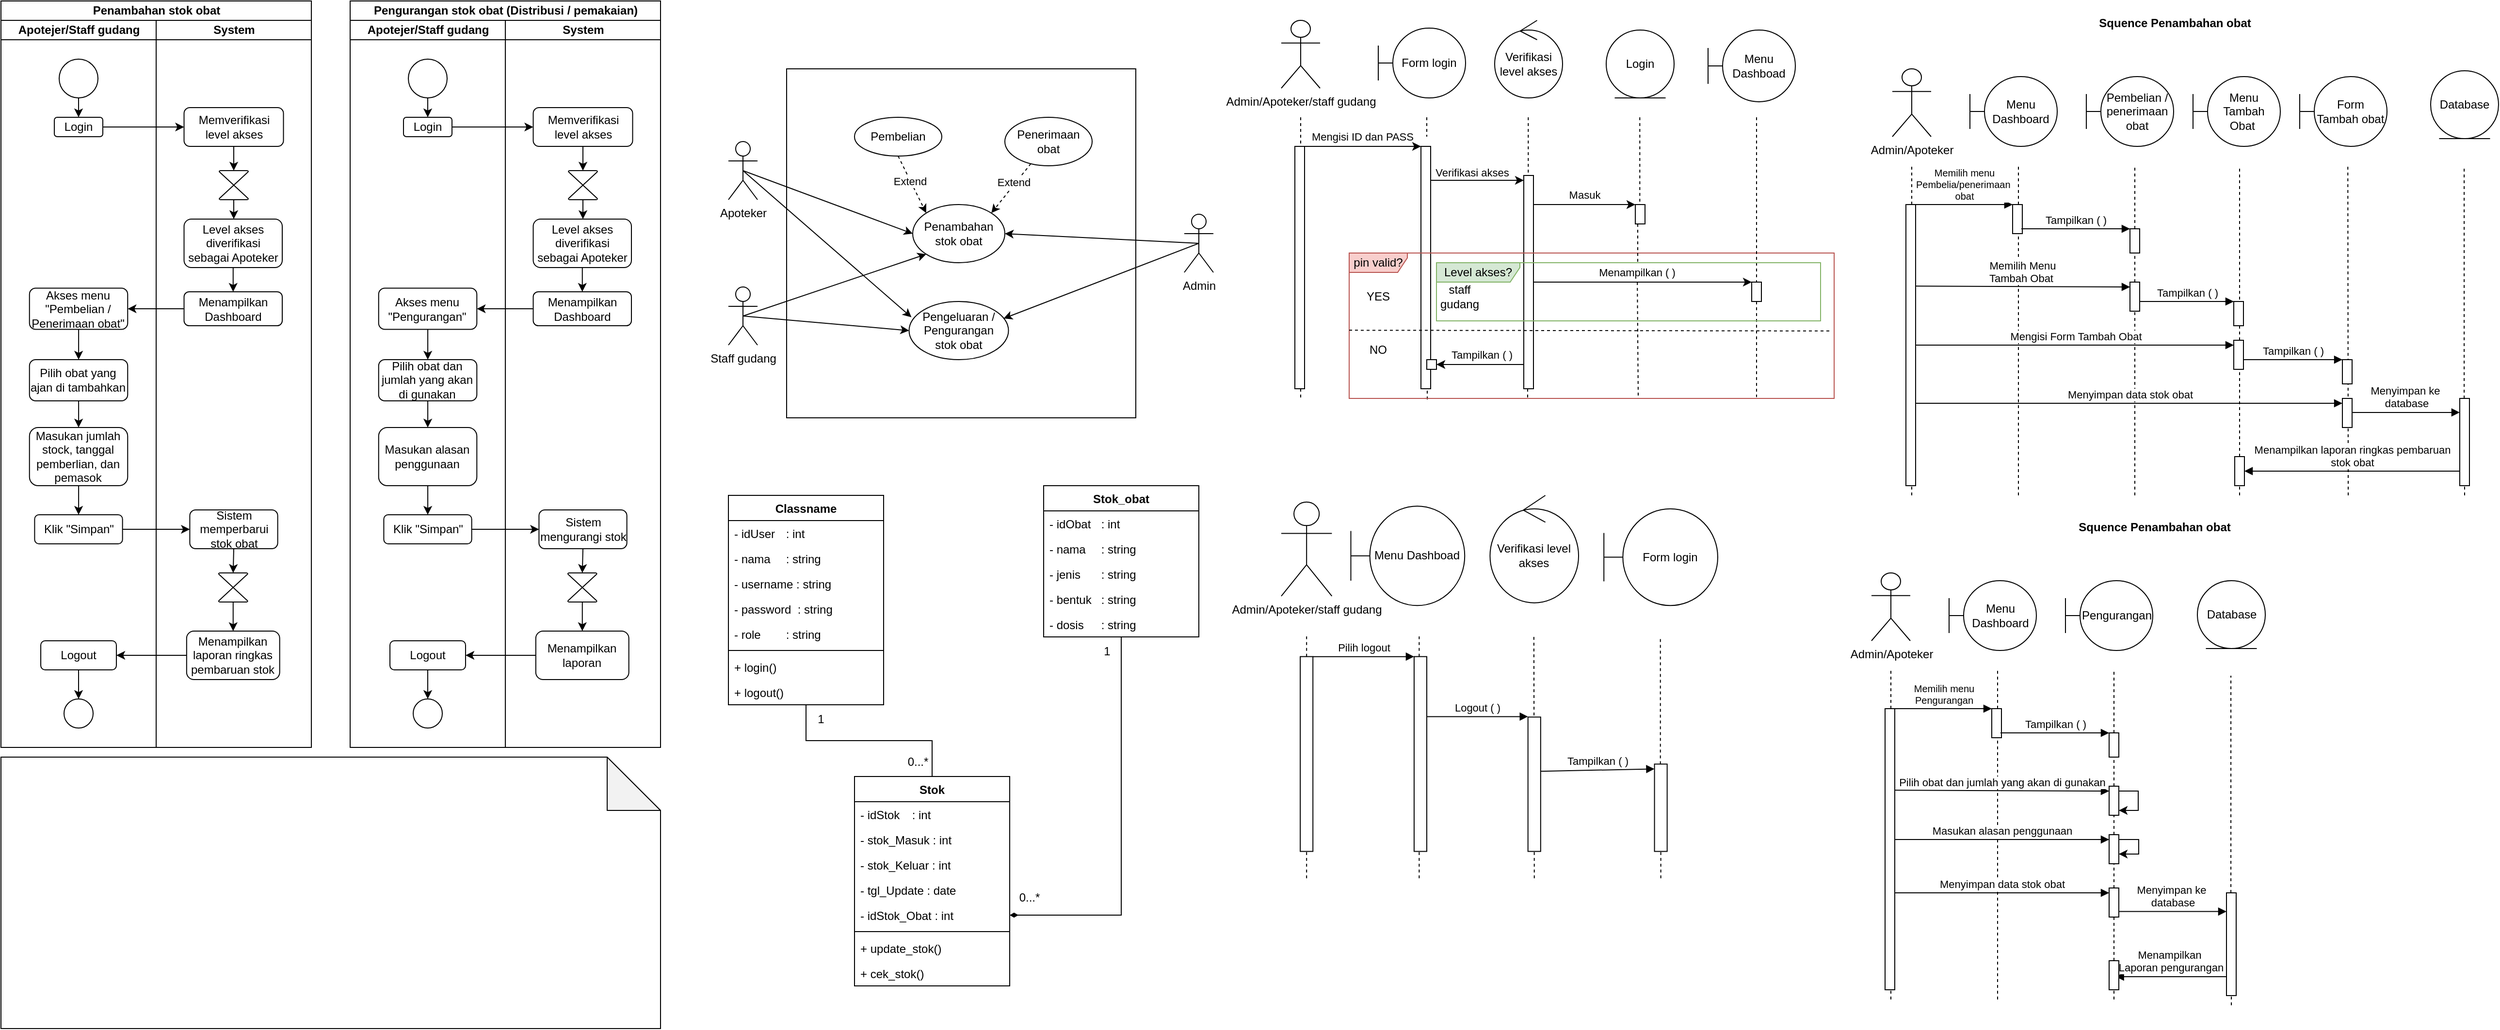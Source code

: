 <mxfile version="26.2.2">
  <diagram name="Page-1" id="ZfRfuV9l4qYocXeFMLIF">
    <mxGraphModel dx="3496" dy="2324" grid="1" gridSize="10" guides="1" tooltips="1" connect="1" arrows="1" fold="1" page="1" pageScale="1" pageWidth="850" pageHeight="1100" math="0" shadow="0">
      <root>
        <mxCell id="0" />
        <mxCell id="1" parent="0" />
        <mxCell id="X-bIWE7srPtiGJJOmga7-1" value="Penambahan stok obat" style="swimlane;childLayout=stackLayout;resizeParent=1;resizeParentMax=0;startSize=20;html=1;" parent="1" vertex="1">
          <mxGeometry x="40" y="20" width="320" height="770" as="geometry" />
        </mxCell>
        <mxCell id="X-bIWE7srPtiGJJOmga7-2" value="Apotejer/Staff gudang" style="swimlane;startSize=20;html=1;" parent="X-bIWE7srPtiGJJOmga7-1" vertex="1">
          <mxGeometry y="20" width="160" height="750" as="geometry" />
        </mxCell>
        <mxCell id="X-bIWE7srPtiGJJOmga7-15" style="edgeStyle=orthogonalEdgeStyle;rounded=0;orthogonalLoop=1;jettySize=auto;html=1;exitX=0.5;exitY=1;exitDx=0;exitDy=0;entryX=0.5;entryY=0;entryDx=0;entryDy=0;" parent="X-bIWE7srPtiGJJOmga7-2" source="X-bIWE7srPtiGJJOmga7-13" target="X-bIWE7srPtiGJJOmga7-14" edge="1">
          <mxGeometry relative="1" as="geometry" />
        </mxCell>
        <mxCell id="X-bIWE7srPtiGJJOmga7-13" value="" style="ellipse;whiteSpace=wrap;html=1;aspect=fixed;" parent="X-bIWE7srPtiGJJOmga7-2" vertex="1">
          <mxGeometry x="60" y="40" width="40" height="40" as="geometry" />
        </mxCell>
        <mxCell id="X-bIWE7srPtiGJJOmga7-14" value="Login" style="rounded=1;whiteSpace=wrap;html=1;" parent="X-bIWE7srPtiGJJOmga7-2" vertex="1">
          <mxGeometry x="55" y="100" width="50" height="20" as="geometry" />
        </mxCell>
        <mxCell id="X-bIWE7srPtiGJJOmga7-28" value="" style="edgeStyle=orthogonalEdgeStyle;rounded=0;orthogonalLoop=1;jettySize=auto;html=1;" parent="X-bIWE7srPtiGJJOmga7-2" source="X-bIWE7srPtiGJJOmga7-24" target="X-bIWE7srPtiGJJOmga7-27" edge="1">
          <mxGeometry relative="1" as="geometry" />
        </mxCell>
        <mxCell id="X-bIWE7srPtiGJJOmga7-24" value="Akses menu &quot;Pembelian / Penerimaan obat&quot;" style="rounded=1;whiteSpace=wrap;html=1;" parent="X-bIWE7srPtiGJJOmga7-2" vertex="1">
          <mxGeometry x="29.38" y="276.25" width="101.25" height="42.5" as="geometry" />
        </mxCell>
        <mxCell id="X-bIWE7srPtiGJJOmga7-30" style="edgeStyle=orthogonalEdgeStyle;rounded=0;orthogonalLoop=1;jettySize=auto;html=1;entryX=0.5;entryY=0;entryDx=0;entryDy=0;" parent="X-bIWE7srPtiGJJOmga7-2" source="X-bIWE7srPtiGJJOmga7-27" target="X-bIWE7srPtiGJJOmga7-29" edge="1">
          <mxGeometry relative="1" as="geometry" />
        </mxCell>
        <mxCell id="X-bIWE7srPtiGJJOmga7-27" value="Pilih obat yang ajan di tambahkan" style="rounded=1;whiteSpace=wrap;html=1;" parent="X-bIWE7srPtiGJJOmga7-2" vertex="1">
          <mxGeometry x="29.38" y="350" width="101.25" height="42.5" as="geometry" />
        </mxCell>
        <mxCell id="X-bIWE7srPtiGJJOmga7-32" value="" style="edgeStyle=orthogonalEdgeStyle;rounded=0;orthogonalLoop=1;jettySize=auto;html=1;" parent="X-bIWE7srPtiGJJOmga7-2" source="X-bIWE7srPtiGJJOmga7-29" target="X-bIWE7srPtiGJJOmga7-31" edge="1">
          <mxGeometry relative="1" as="geometry" />
        </mxCell>
        <mxCell id="X-bIWE7srPtiGJJOmga7-29" value="Masukan jumlah stock, tanggal pemberlian, dan pemasok" style="rounded=1;whiteSpace=wrap;html=1;" parent="X-bIWE7srPtiGJJOmga7-2" vertex="1">
          <mxGeometry x="29.38" y="420" width="101.25" height="60" as="geometry" />
        </mxCell>
        <mxCell id="X-bIWE7srPtiGJJOmga7-31" value="Klik &quot;Simpan&quot;" style="rounded=1;whiteSpace=wrap;html=1;" parent="X-bIWE7srPtiGJJOmga7-2" vertex="1">
          <mxGeometry x="34.7" y="510" width="90.62" height="30" as="geometry" />
        </mxCell>
        <mxCell id="X-bIWE7srPtiGJJOmga7-51" value="" style="ellipse;whiteSpace=wrap;html=1;aspect=fixed;" parent="X-bIWE7srPtiGJJOmga7-2" vertex="1">
          <mxGeometry x="65.01" y="700" width="30" height="30" as="geometry" />
        </mxCell>
        <mxCell id="X-bIWE7srPtiGJJOmga7-54" value="" style="edgeStyle=orthogonalEdgeStyle;rounded=0;orthogonalLoop=1;jettySize=auto;html=1;" parent="X-bIWE7srPtiGJJOmga7-2" source="X-bIWE7srPtiGJJOmga7-52" target="X-bIWE7srPtiGJJOmga7-51" edge="1">
          <mxGeometry relative="1" as="geometry" />
        </mxCell>
        <mxCell id="X-bIWE7srPtiGJJOmga7-52" value="Logout" style="rounded=1;whiteSpace=wrap;html=1;" parent="X-bIWE7srPtiGJJOmga7-2" vertex="1">
          <mxGeometry x="41.03" y="640" width="77.96" height="30" as="geometry" />
        </mxCell>
        <mxCell id="X-bIWE7srPtiGJJOmga7-3" value="System" style="swimlane;startSize=20;html=1;" parent="X-bIWE7srPtiGJJOmga7-1" vertex="1">
          <mxGeometry x="160" y="20" width="160" height="750" as="geometry" />
        </mxCell>
        <mxCell id="X-bIWE7srPtiGJJOmga7-16" value="" style="edgeStyle=orthogonalEdgeStyle;rounded=0;orthogonalLoop=1;jettySize=auto;html=1;entryX=0.5;entryY=0;entryDx=0;entryDy=0;" parent="X-bIWE7srPtiGJJOmga7-3" source="X-bIWE7srPtiGJJOmga7-17" target="X-bIWE7srPtiGJJOmga7-21" edge="1">
          <mxGeometry relative="1" as="geometry">
            <mxPoint x="80" y="250" as="targetPoint" />
          </mxGeometry>
        </mxCell>
        <mxCell id="X-bIWE7srPtiGJJOmga7-17" value="" style="verticalLabelPosition=bottom;verticalAlign=top;html=1;shape=mxgraph.flowchart.collate;" parent="X-bIWE7srPtiGJJOmga7-3" vertex="1">
          <mxGeometry x="65" y="155" width="30" height="30" as="geometry" />
        </mxCell>
        <mxCell id="X-bIWE7srPtiGJJOmga7-18" value="Memverifikasi level akses" style="rounded=1;whiteSpace=wrap;html=1;" parent="X-bIWE7srPtiGJJOmga7-3" vertex="1">
          <mxGeometry x="28.75" y="90" width="102.5" height="40" as="geometry" />
        </mxCell>
        <mxCell id="X-bIWE7srPtiGJJOmga7-19" style="edgeStyle=orthogonalEdgeStyle;rounded=0;orthogonalLoop=1;jettySize=auto;html=1;exitX=0.5;exitY=1;exitDx=0;exitDy=0;entryX=0.5;entryY=0;entryDx=0;entryDy=0;entryPerimeter=0;" parent="X-bIWE7srPtiGJJOmga7-3" source="X-bIWE7srPtiGJJOmga7-18" target="X-bIWE7srPtiGJJOmga7-17" edge="1">
          <mxGeometry relative="1" as="geometry" />
        </mxCell>
        <mxCell id="X-bIWE7srPtiGJJOmga7-20" style="edgeStyle=orthogonalEdgeStyle;rounded=0;orthogonalLoop=1;jettySize=auto;html=1;exitX=0.5;exitY=1;exitDx=0;exitDy=0;entryX=0.5;entryY=0;entryDx=0;entryDy=0;" parent="X-bIWE7srPtiGJJOmga7-3" source="X-bIWE7srPtiGJJOmga7-21" target="X-bIWE7srPtiGJJOmga7-22" edge="1">
          <mxGeometry relative="1" as="geometry" />
        </mxCell>
        <mxCell id="X-bIWE7srPtiGJJOmga7-21" value="Level akses diverifikasi sebagai Apoteker" style="rounded=1;whiteSpace=wrap;html=1;" parent="X-bIWE7srPtiGJJOmga7-3" vertex="1">
          <mxGeometry x="28.75" y="205" width="101.25" height="50" as="geometry" />
        </mxCell>
        <mxCell id="X-bIWE7srPtiGJJOmga7-22" value="Menampilkan Dashboard" style="rounded=1;whiteSpace=wrap;html=1;" parent="X-bIWE7srPtiGJJOmga7-3" vertex="1">
          <mxGeometry x="28.75" y="280" width="101.25" height="35" as="geometry" />
        </mxCell>
        <mxCell id="X-bIWE7srPtiGJJOmga7-33" value="Sistem memperbarui stok obat" style="rounded=1;whiteSpace=wrap;html=1;" parent="X-bIWE7srPtiGJJOmga7-3" vertex="1">
          <mxGeometry x="34.69" y="505" width="90.62" height="40" as="geometry" />
        </mxCell>
        <mxCell id="X-bIWE7srPtiGJJOmga7-50" style="edgeStyle=orthogonalEdgeStyle;rounded=0;orthogonalLoop=1;jettySize=auto;html=1;exitX=0.5;exitY=1;exitDx=0;exitDy=0;exitPerimeter=0;entryX=0.5;entryY=0;entryDx=0;entryDy=0;" parent="X-bIWE7srPtiGJJOmga7-3" source="X-bIWE7srPtiGJJOmga7-44" target="X-bIWE7srPtiGJJOmga7-48" edge="1">
          <mxGeometry relative="1" as="geometry" />
        </mxCell>
        <mxCell id="X-bIWE7srPtiGJJOmga7-44" value="" style="verticalLabelPosition=bottom;verticalAlign=top;html=1;shape=mxgraph.flowchart.collate;" parent="X-bIWE7srPtiGJJOmga7-3" vertex="1">
          <mxGeometry x="64.38" y="570" width="30" height="30" as="geometry" />
        </mxCell>
        <mxCell id="X-bIWE7srPtiGJJOmga7-45" style="edgeStyle=orthogonalEdgeStyle;rounded=0;orthogonalLoop=1;jettySize=auto;html=1;exitX=0.5;exitY=1;exitDx=0;exitDy=0;entryX=0.5;entryY=0;entryDx=0;entryDy=0;entryPerimeter=0;" parent="X-bIWE7srPtiGJJOmga7-3" source="X-bIWE7srPtiGJJOmga7-33" target="X-bIWE7srPtiGJJOmga7-44" edge="1">
          <mxGeometry relative="1" as="geometry" />
        </mxCell>
        <mxCell id="X-bIWE7srPtiGJJOmga7-48" value="Menampilkan laporan ringkas pembaruan stok" style="rounded=1;whiteSpace=wrap;html=1;" parent="X-bIWE7srPtiGJJOmga7-3" vertex="1">
          <mxGeometry x="31.41" y="630" width="95.93" height="50" as="geometry" />
        </mxCell>
        <mxCell id="X-bIWE7srPtiGJJOmga7-23" style="edgeStyle=orthogonalEdgeStyle;rounded=0;orthogonalLoop=1;jettySize=auto;html=1;" parent="X-bIWE7srPtiGJJOmga7-1" source="X-bIWE7srPtiGJJOmga7-14" target="X-bIWE7srPtiGJJOmga7-18" edge="1">
          <mxGeometry relative="1" as="geometry" />
        </mxCell>
        <mxCell id="X-bIWE7srPtiGJJOmga7-25" value="" style="edgeStyle=orthogonalEdgeStyle;rounded=0;orthogonalLoop=1;jettySize=auto;html=1;" parent="X-bIWE7srPtiGJJOmga7-1" source="X-bIWE7srPtiGJJOmga7-22" target="X-bIWE7srPtiGJJOmga7-24" edge="1">
          <mxGeometry relative="1" as="geometry" />
        </mxCell>
        <mxCell id="X-bIWE7srPtiGJJOmga7-34" value="" style="edgeStyle=orthogonalEdgeStyle;rounded=0;orthogonalLoop=1;jettySize=auto;html=1;" parent="X-bIWE7srPtiGJJOmga7-1" source="X-bIWE7srPtiGJJOmga7-31" target="X-bIWE7srPtiGJJOmga7-33" edge="1">
          <mxGeometry relative="1" as="geometry" />
        </mxCell>
        <mxCell id="X-bIWE7srPtiGJJOmga7-53" value="" style="edgeStyle=orthogonalEdgeStyle;rounded=0;orthogonalLoop=1;jettySize=auto;html=1;" parent="X-bIWE7srPtiGJJOmga7-1" source="X-bIWE7srPtiGJJOmga7-48" target="X-bIWE7srPtiGJJOmga7-52" edge="1">
          <mxGeometry relative="1" as="geometry" />
        </mxCell>
        <mxCell id="X-bIWE7srPtiGJJOmga7-55" value="Pengurangan stok obat (Distribusi / pemakaian)" style="swimlane;childLayout=stackLayout;resizeParent=1;resizeParentMax=0;startSize=20;html=1;" parent="1" vertex="1">
          <mxGeometry x="400" y="20" width="320" height="770" as="geometry" />
        </mxCell>
        <mxCell id="X-bIWE7srPtiGJJOmga7-56" value="Apotejer/Staff gudang" style="swimlane;startSize=20;html=1;" parent="X-bIWE7srPtiGJJOmga7-55" vertex="1">
          <mxGeometry y="20" width="160" height="750" as="geometry" />
        </mxCell>
        <mxCell id="X-bIWE7srPtiGJJOmga7-57" style="edgeStyle=orthogonalEdgeStyle;rounded=0;orthogonalLoop=1;jettySize=auto;html=1;exitX=0.5;exitY=1;exitDx=0;exitDy=0;entryX=0.5;entryY=0;entryDx=0;entryDy=0;" parent="X-bIWE7srPtiGJJOmga7-56" source="X-bIWE7srPtiGJJOmga7-58" target="X-bIWE7srPtiGJJOmga7-59" edge="1">
          <mxGeometry relative="1" as="geometry" />
        </mxCell>
        <mxCell id="X-bIWE7srPtiGJJOmga7-58" value="" style="ellipse;whiteSpace=wrap;html=1;aspect=fixed;" parent="X-bIWE7srPtiGJJOmga7-56" vertex="1">
          <mxGeometry x="60" y="40" width="40" height="40" as="geometry" />
        </mxCell>
        <mxCell id="X-bIWE7srPtiGJJOmga7-59" value="Login" style="rounded=1;whiteSpace=wrap;html=1;" parent="X-bIWE7srPtiGJJOmga7-56" vertex="1">
          <mxGeometry x="55" y="100" width="50" height="20" as="geometry" />
        </mxCell>
        <mxCell id="X-bIWE7srPtiGJJOmga7-60" value="" style="edgeStyle=orthogonalEdgeStyle;rounded=0;orthogonalLoop=1;jettySize=auto;html=1;" parent="X-bIWE7srPtiGJJOmga7-56" source="X-bIWE7srPtiGJJOmga7-61" target="X-bIWE7srPtiGJJOmga7-63" edge="1">
          <mxGeometry relative="1" as="geometry" />
        </mxCell>
        <mxCell id="X-bIWE7srPtiGJJOmga7-61" value="Akses menu &quot;Pengurangan&quot;" style="rounded=1;whiteSpace=wrap;html=1;" parent="X-bIWE7srPtiGJJOmga7-56" vertex="1">
          <mxGeometry x="29.38" y="276.25" width="101.25" height="42.5" as="geometry" />
        </mxCell>
        <mxCell id="X-bIWE7srPtiGJJOmga7-62" style="edgeStyle=orthogonalEdgeStyle;rounded=0;orthogonalLoop=1;jettySize=auto;html=1;entryX=0.5;entryY=0;entryDx=0;entryDy=0;" parent="X-bIWE7srPtiGJJOmga7-56" source="X-bIWE7srPtiGJJOmga7-63" target="X-bIWE7srPtiGJJOmga7-65" edge="1">
          <mxGeometry relative="1" as="geometry" />
        </mxCell>
        <mxCell id="X-bIWE7srPtiGJJOmga7-63" value="Pilih obat dan jumlah yang akan di gunakan" style="rounded=1;whiteSpace=wrap;html=1;" parent="X-bIWE7srPtiGJJOmga7-56" vertex="1">
          <mxGeometry x="29.38" y="350" width="101.25" height="42.5" as="geometry" />
        </mxCell>
        <mxCell id="X-bIWE7srPtiGJJOmga7-64" value="" style="edgeStyle=orthogonalEdgeStyle;rounded=0;orthogonalLoop=1;jettySize=auto;html=1;" parent="X-bIWE7srPtiGJJOmga7-56" source="X-bIWE7srPtiGJJOmga7-65" target="X-bIWE7srPtiGJJOmga7-66" edge="1">
          <mxGeometry relative="1" as="geometry" />
        </mxCell>
        <mxCell id="X-bIWE7srPtiGJJOmga7-65" value="Masukan alasan penggunaan" style="rounded=1;whiteSpace=wrap;html=1;" parent="X-bIWE7srPtiGJJOmga7-56" vertex="1">
          <mxGeometry x="29.38" y="420" width="101.25" height="60" as="geometry" />
        </mxCell>
        <mxCell id="X-bIWE7srPtiGJJOmga7-66" value="Klik &quot;Simpan&quot;" style="rounded=1;whiteSpace=wrap;html=1;" parent="X-bIWE7srPtiGJJOmga7-56" vertex="1">
          <mxGeometry x="34.7" y="510" width="90.62" height="30" as="geometry" />
        </mxCell>
        <mxCell id="X-bIWE7srPtiGJJOmga7-67" value="" style="ellipse;whiteSpace=wrap;html=1;aspect=fixed;" parent="X-bIWE7srPtiGJJOmga7-56" vertex="1">
          <mxGeometry x="65.01" y="700" width="30" height="30" as="geometry" />
        </mxCell>
        <mxCell id="X-bIWE7srPtiGJJOmga7-68" value="" style="edgeStyle=orthogonalEdgeStyle;rounded=0;orthogonalLoop=1;jettySize=auto;html=1;" parent="X-bIWE7srPtiGJJOmga7-56" source="X-bIWE7srPtiGJJOmga7-69" target="X-bIWE7srPtiGJJOmga7-67" edge="1">
          <mxGeometry relative="1" as="geometry" />
        </mxCell>
        <mxCell id="X-bIWE7srPtiGJJOmga7-69" value="Logout" style="rounded=1;whiteSpace=wrap;html=1;" parent="X-bIWE7srPtiGJJOmga7-56" vertex="1">
          <mxGeometry x="41.03" y="640" width="77.96" height="30" as="geometry" />
        </mxCell>
        <mxCell id="X-bIWE7srPtiGJJOmga7-70" value="System" style="swimlane;startSize=20;html=1;" parent="X-bIWE7srPtiGJJOmga7-55" vertex="1">
          <mxGeometry x="160" y="20" width="160" height="750" as="geometry" />
        </mxCell>
        <mxCell id="X-bIWE7srPtiGJJOmga7-71" value="" style="edgeStyle=orthogonalEdgeStyle;rounded=0;orthogonalLoop=1;jettySize=auto;html=1;entryX=0.5;entryY=0;entryDx=0;entryDy=0;" parent="X-bIWE7srPtiGJJOmga7-70" source="X-bIWE7srPtiGJJOmga7-72" target="X-bIWE7srPtiGJJOmga7-76" edge="1">
          <mxGeometry relative="1" as="geometry">
            <mxPoint x="80" y="250" as="targetPoint" />
          </mxGeometry>
        </mxCell>
        <mxCell id="X-bIWE7srPtiGJJOmga7-72" value="" style="verticalLabelPosition=bottom;verticalAlign=top;html=1;shape=mxgraph.flowchart.collate;" parent="X-bIWE7srPtiGJJOmga7-70" vertex="1">
          <mxGeometry x="65" y="155" width="30" height="30" as="geometry" />
        </mxCell>
        <mxCell id="X-bIWE7srPtiGJJOmga7-73" value="Memverifikasi level akses" style="rounded=1;whiteSpace=wrap;html=1;" parent="X-bIWE7srPtiGJJOmga7-70" vertex="1">
          <mxGeometry x="28.75" y="90" width="102.5" height="40" as="geometry" />
        </mxCell>
        <mxCell id="X-bIWE7srPtiGJJOmga7-74" style="edgeStyle=orthogonalEdgeStyle;rounded=0;orthogonalLoop=1;jettySize=auto;html=1;exitX=0.5;exitY=1;exitDx=0;exitDy=0;entryX=0.5;entryY=0;entryDx=0;entryDy=0;entryPerimeter=0;" parent="X-bIWE7srPtiGJJOmga7-70" source="X-bIWE7srPtiGJJOmga7-73" target="X-bIWE7srPtiGJJOmga7-72" edge="1">
          <mxGeometry relative="1" as="geometry" />
        </mxCell>
        <mxCell id="X-bIWE7srPtiGJJOmga7-75" style="edgeStyle=orthogonalEdgeStyle;rounded=0;orthogonalLoop=1;jettySize=auto;html=1;exitX=0.5;exitY=1;exitDx=0;exitDy=0;entryX=0.5;entryY=0;entryDx=0;entryDy=0;" parent="X-bIWE7srPtiGJJOmga7-70" source="X-bIWE7srPtiGJJOmga7-76" target="X-bIWE7srPtiGJJOmga7-77" edge="1">
          <mxGeometry relative="1" as="geometry" />
        </mxCell>
        <mxCell id="X-bIWE7srPtiGJJOmga7-76" value="Level akses diverifikasi sebagai Apoteker" style="rounded=1;whiteSpace=wrap;html=1;" parent="X-bIWE7srPtiGJJOmga7-70" vertex="1">
          <mxGeometry x="28.75" y="205" width="101.25" height="50" as="geometry" />
        </mxCell>
        <mxCell id="X-bIWE7srPtiGJJOmga7-77" value="Menampilkan Dashboard" style="rounded=1;whiteSpace=wrap;html=1;" parent="X-bIWE7srPtiGJJOmga7-70" vertex="1">
          <mxGeometry x="28.75" y="280" width="101.25" height="35" as="geometry" />
        </mxCell>
        <mxCell id="X-bIWE7srPtiGJJOmga7-78" value="Sistem mengurangi stok" style="rounded=1;whiteSpace=wrap;html=1;" parent="X-bIWE7srPtiGJJOmga7-70" vertex="1">
          <mxGeometry x="34.69" y="505" width="90.62" height="40" as="geometry" />
        </mxCell>
        <mxCell id="X-bIWE7srPtiGJJOmga7-79" style="edgeStyle=orthogonalEdgeStyle;rounded=0;orthogonalLoop=1;jettySize=auto;html=1;exitX=0.5;exitY=1;exitDx=0;exitDy=0;exitPerimeter=0;entryX=0.5;entryY=0;entryDx=0;entryDy=0;" parent="X-bIWE7srPtiGJJOmga7-70" source="X-bIWE7srPtiGJJOmga7-80" target="X-bIWE7srPtiGJJOmga7-82" edge="1">
          <mxGeometry relative="1" as="geometry" />
        </mxCell>
        <mxCell id="X-bIWE7srPtiGJJOmga7-80" value="" style="verticalLabelPosition=bottom;verticalAlign=top;html=1;shape=mxgraph.flowchart.collate;" parent="X-bIWE7srPtiGJJOmga7-70" vertex="1">
          <mxGeometry x="64.38" y="570" width="30" height="30" as="geometry" />
        </mxCell>
        <mxCell id="X-bIWE7srPtiGJJOmga7-81" style="edgeStyle=orthogonalEdgeStyle;rounded=0;orthogonalLoop=1;jettySize=auto;html=1;exitX=0.5;exitY=1;exitDx=0;exitDy=0;entryX=0.5;entryY=0;entryDx=0;entryDy=0;entryPerimeter=0;" parent="X-bIWE7srPtiGJJOmga7-70" source="X-bIWE7srPtiGJJOmga7-78" target="X-bIWE7srPtiGJJOmga7-80" edge="1">
          <mxGeometry relative="1" as="geometry" />
        </mxCell>
        <mxCell id="X-bIWE7srPtiGJJOmga7-82" value="Menampilkan laporan" style="rounded=1;whiteSpace=wrap;html=1;" parent="X-bIWE7srPtiGJJOmga7-70" vertex="1">
          <mxGeometry x="31.41" y="630" width="95.93" height="50" as="geometry" />
        </mxCell>
        <mxCell id="X-bIWE7srPtiGJJOmga7-83" style="edgeStyle=orthogonalEdgeStyle;rounded=0;orthogonalLoop=1;jettySize=auto;html=1;" parent="X-bIWE7srPtiGJJOmga7-55" source="X-bIWE7srPtiGJJOmga7-59" target="X-bIWE7srPtiGJJOmga7-73" edge="1">
          <mxGeometry relative="1" as="geometry" />
        </mxCell>
        <mxCell id="X-bIWE7srPtiGJJOmga7-84" value="" style="edgeStyle=orthogonalEdgeStyle;rounded=0;orthogonalLoop=1;jettySize=auto;html=1;" parent="X-bIWE7srPtiGJJOmga7-55" source="X-bIWE7srPtiGJJOmga7-77" target="X-bIWE7srPtiGJJOmga7-61" edge="1">
          <mxGeometry relative="1" as="geometry" />
        </mxCell>
        <mxCell id="X-bIWE7srPtiGJJOmga7-85" value="" style="edgeStyle=orthogonalEdgeStyle;rounded=0;orthogonalLoop=1;jettySize=auto;html=1;" parent="X-bIWE7srPtiGJJOmga7-55" source="X-bIWE7srPtiGJJOmga7-66" target="X-bIWE7srPtiGJJOmga7-78" edge="1">
          <mxGeometry relative="1" as="geometry" />
        </mxCell>
        <mxCell id="X-bIWE7srPtiGJJOmga7-86" value="" style="edgeStyle=orthogonalEdgeStyle;rounded=0;orthogonalLoop=1;jettySize=auto;html=1;" parent="X-bIWE7srPtiGJJOmga7-55" source="X-bIWE7srPtiGJJOmga7-82" target="X-bIWE7srPtiGJJOmga7-69" edge="1">
          <mxGeometry relative="1" as="geometry" />
        </mxCell>
        <mxCell id="X-bIWE7srPtiGJJOmga7-87" value="" style="shape=note;whiteSpace=wrap;html=1;backgroundOutline=1;darkOpacity=0.05;size=55;flipH=0;" parent="1" vertex="1">
          <mxGeometry x="40" y="800" width="680" height="280" as="geometry" />
        </mxCell>
        <mxCell id="X-bIWE7srPtiGJJOmga7-88" value="" style="whiteSpace=wrap;html=1;aspect=fixed;" parent="1" vertex="1">
          <mxGeometry x="850" y="90" width="360" height="360" as="geometry" />
        </mxCell>
        <mxCell id="X-bIWE7srPtiGJJOmga7-102" style="rounded=0;orthogonalLoop=1;jettySize=auto;html=1;exitX=0.5;exitY=0.5;exitDx=0;exitDy=0;exitPerimeter=0;entryX=0;entryY=0.5;entryDx=0;entryDy=0;" parent="1" source="X-bIWE7srPtiGJJOmga7-89" target="X-bIWE7srPtiGJJOmga7-93" edge="1">
          <mxGeometry relative="1" as="geometry" />
        </mxCell>
        <mxCell id="X-bIWE7srPtiGJJOmga7-89" value="Apoteker" style="shape=umlActor;verticalLabelPosition=bottom;verticalAlign=top;html=1;outlineConnect=0;" parent="1" vertex="1">
          <mxGeometry x="790" y="165" width="30" height="60" as="geometry" />
        </mxCell>
        <mxCell id="X-bIWE7srPtiGJJOmga7-104" style="rounded=0;orthogonalLoop=1;jettySize=auto;html=1;exitX=0.5;exitY=0.5;exitDx=0;exitDy=0;exitPerimeter=0;entryX=0;entryY=1;entryDx=0;entryDy=0;" parent="1" source="X-bIWE7srPtiGJJOmga7-91" target="X-bIWE7srPtiGJJOmga7-93" edge="1">
          <mxGeometry relative="1" as="geometry" />
        </mxCell>
        <mxCell id="X-bIWE7srPtiGJJOmga7-106" style="rounded=0;orthogonalLoop=1;jettySize=auto;html=1;exitX=0.5;exitY=0.5;exitDx=0;exitDy=0;exitPerimeter=0;entryX=0;entryY=0.5;entryDx=0;entryDy=0;" parent="1" source="X-bIWE7srPtiGJJOmga7-91" target="X-bIWE7srPtiGJJOmga7-105" edge="1">
          <mxGeometry relative="1" as="geometry" />
        </mxCell>
        <mxCell id="X-bIWE7srPtiGJJOmga7-91" value="Staff gudang" style="shape=umlActor;verticalLabelPosition=bottom;verticalAlign=top;html=1;outlineConnect=0;" parent="1" vertex="1">
          <mxGeometry x="790" y="315" width="30" height="60" as="geometry" />
        </mxCell>
        <mxCell id="X-bIWE7srPtiGJJOmga7-103" style="rounded=0;orthogonalLoop=1;jettySize=auto;html=1;exitX=0.5;exitY=0.5;exitDx=0;exitDy=0;exitPerimeter=0;entryX=1;entryY=0.5;entryDx=0;entryDy=0;" parent="1" source="X-bIWE7srPtiGJJOmga7-92" target="X-bIWE7srPtiGJJOmga7-93" edge="1">
          <mxGeometry relative="1" as="geometry" />
        </mxCell>
        <mxCell id="X-bIWE7srPtiGJJOmga7-92" value="Admin" style="shape=umlActor;verticalLabelPosition=bottom;verticalAlign=top;html=1;outlineConnect=0;" parent="1" vertex="1">
          <mxGeometry x="1260" y="240" width="30" height="60" as="geometry" />
        </mxCell>
        <mxCell id="X-bIWE7srPtiGJJOmga7-93" value="Penambahan stok obat" style="ellipse;whiteSpace=wrap;html=1;" parent="1" vertex="1">
          <mxGeometry x="980" y="230" width="95" height="60" as="geometry" />
        </mxCell>
        <mxCell id="X-bIWE7srPtiGJJOmga7-96" style="rounded=0;orthogonalLoop=1;jettySize=auto;html=1;exitX=0.5;exitY=0;exitDx=0;exitDy=0;entryX=0;entryY=0;entryDx=0;entryDy=0;dashed=1;" parent="1" source="X-bIWE7srPtiGJJOmga7-94" target="X-bIWE7srPtiGJJOmga7-93" edge="1">
          <mxGeometry relative="1" as="geometry" />
        </mxCell>
        <mxCell id="X-bIWE7srPtiGJJOmga7-101" value="Extend" style="edgeLabel;html=1;align=center;verticalAlign=middle;resizable=0;points=[];" parent="X-bIWE7srPtiGJJOmga7-96" vertex="1" connectable="0">
          <mxGeometry x="-0.147" y="-1" relative="1" as="geometry">
            <mxPoint as="offset" />
          </mxGeometry>
        </mxCell>
        <mxCell id="X-bIWE7srPtiGJJOmga7-94" value="Pembelian" style="ellipse;whiteSpace=wrap;html=1;direction=west;" parent="1" vertex="1">
          <mxGeometry x="920" y="140" width="90" height="40" as="geometry" />
        </mxCell>
        <mxCell id="X-bIWE7srPtiGJJOmga7-97" style="rounded=0;orthogonalLoop=1;jettySize=auto;html=1;entryX=1;entryY=0;entryDx=0;entryDy=0;dashed=1;" parent="1" source="X-bIWE7srPtiGJJOmga7-95" target="X-bIWE7srPtiGJJOmga7-93" edge="1">
          <mxGeometry relative="1" as="geometry" />
        </mxCell>
        <mxCell id="X-bIWE7srPtiGJJOmga7-100" value="Extend" style="edgeLabel;html=1;align=center;verticalAlign=middle;resizable=0;points=[];" parent="X-bIWE7srPtiGJJOmga7-97" vertex="1" connectable="0">
          <mxGeometry x="-0.207" y="-2" relative="1" as="geometry">
            <mxPoint as="offset" />
          </mxGeometry>
        </mxCell>
        <mxCell id="X-bIWE7srPtiGJJOmga7-95" value="Penerimaan obat" style="ellipse;whiteSpace=wrap;html=1;" parent="1" vertex="1">
          <mxGeometry x="1075" y="140" width="90" height="50" as="geometry" />
        </mxCell>
        <mxCell id="X-bIWE7srPtiGJJOmga7-105" value="Pengeluaran / Pengurangan&lt;div&gt;stok obat&lt;/div&gt;" style="ellipse;whiteSpace=wrap;html=1;" parent="1" vertex="1">
          <mxGeometry x="976.25" y="330" width="102.5" height="60" as="geometry" />
        </mxCell>
        <mxCell id="X-bIWE7srPtiGJJOmga7-107" style="rounded=0;orthogonalLoop=1;jettySize=auto;html=1;exitX=0.5;exitY=0.5;exitDx=0;exitDy=0;exitPerimeter=0;entryX=0.024;entryY=0.271;entryDx=0;entryDy=0;entryPerimeter=0;flowAnimation=0;" parent="1" source="X-bIWE7srPtiGJJOmga7-89" target="X-bIWE7srPtiGJJOmga7-105" edge="1">
          <mxGeometry relative="1" as="geometry" />
        </mxCell>
        <mxCell id="X-bIWE7srPtiGJJOmga7-108" style="rounded=0;orthogonalLoop=1;jettySize=auto;html=1;exitX=0.5;exitY=0.5;exitDx=0;exitDy=0;exitPerimeter=0;entryX=0.951;entryY=0.292;entryDx=0;entryDy=0;entryPerimeter=0;" parent="1" source="X-bIWE7srPtiGJJOmga7-92" target="X-bIWE7srPtiGJJOmga7-105" edge="1">
          <mxGeometry relative="1" as="geometry" />
        </mxCell>
        <mxCell id="X-bIWE7srPtiGJJOmga7-132" style="edgeStyle=orthogonalEdgeStyle;rounded=0;orthogonalLoop=1;jettySize=auto;html=1;endArrow=diamondThin;startFill=0;endFill=1;" parent="1" source="X-bIWE7srPtiGJJOmga7-109" target="X-bIWE7srPtiGJJOmga7-121" edge="1">
          <mxGeometry relative="1" as="geometry" />
        </mxCell>
        <mxCell id="X-bIWE7srPtiGJJOmga7-109" value="Stok_obat" style="swimlane;fontStyle=1;align=center;verticalAlign=top;childLayout=stackLayout;horizontal=1;startSize=26;horizontalStack=0;resizeParent=1;resizeParentMax=0;resizeLast=0;collapsible=1;marginBottom=0;whiteSpace=wrap;html=1;" parent="1" vertex="1">
          <mxGeometry x="1115" y="520" width="160" height="156" as="geometry" />
        </mxCell>
        <mxCell id="X-bIWE7srPtiGJJOmga7-110" value="- idObat &lt;span style=&quot;white-space: pre;&quot;&gt;&#x9;&lt;/span&gt;: int" style="text;strokeColor=none;fillColor=none;align=left;verticalAlign=top;spacingLeft=4;spacingRight=4;overflow=hidden;rotatable=0;points=[[0,0.5],[1,0.5]];portConstraint=eastwest;whiteSpace=wrap;html=1;" parent="X-bIWE7srPtiGJJOmga7-109" vertex="1">
          <mxGeometry y="26" width="160" height="26" as="geometry" />
        </mxCell>
        <mxCell id="X-bIWE7srPtiGJJOmga7-130" value="- nama&lt;span style=&quot;white-space: pre;&quot;&gt;&#x9;&lt;/span&gt;: string" style="text;strokeColor=none;fillColor=none;align=left;verticalAlign=top;spacingLeft=4;spacingRight=4;overflow=hidden;rotatable=0;points=[[0,0.5],[1,0.5]];portConstraint=eastwest;whiteSpace=wrap;html=1;" parent="X-bIWE7srPtiGJJOmga7-109" vertex="1">
          <mxGeometry y="52" width="160" height="26" as="geometry" />
        </mxCell>
        <mxCell id="X-bIWE7srPtiGJJOmga7-131" value="- jenis&lt;span style=&quot;white-space: pre;&quot;&gt;&#x9;&lt;/span&gt;: string" style="text;strokeColor=none;fillColor=none;align=left;verticalAlign=top;spacingLeft=4;spacingRight=4;overflow=hidden;rotatable=0;points=[[0,0.5],[1,0.5]];portConstraint=eastwest;whiteSpace=wrap;html=1;" parent="X-bIWE7srPtiGJJOmga7-109" vertex="1">
          <mxGeometry y="78" width="160" height="26" as="geometry" />
        </mxCell>
        <mxCell id="X-bIWE7srPtiGJJOmga7-129" value="- bentuk&lt;span style=&quot;white-space: pre;&quot;&gt;&#x9;&lt;/span&gt;: string" style="text;strokeColor=none;fillColor=none;align=left;verticalAlign=top;spacingLeft=4;spacingRight=4;overflow=hidden;rotatable=0;points=[[0,0.5],[1,0.5]];portConstraint=eastwest;whiteSpace=wrap;html=1;" parent="X-bIWE7srPtiGJJOmga7-109" vertex="1">
          <mxGeometry y="104" width="160" height="26" as="geometry" />
        </mxCell>
        <mxCell id="X-bIWE7srPtiGJJOmga7-128" value="- dosis&lt;span style=&quot;white-space: pre;&quot;&gt;&#x9;&lt;/span&gt;: string" style="text;strokeColor=none;fillColor=none;align=left;verticalAlign=top;spacingLeft=4;spacingRight=4;overflow=hidden;rotatable=0;points=[[0,0.5],[1,0.5]];portConstraint=eastwest;whiteSpace=wrap;html=1;" parent="X-bIWE7srPtiGJJOmga7-109" vertex="1">
          <mxGeometry y="130" width="160" height="26" as="geometry" />
        </mxCell>
        <mxCell id="X-bIWE7srPtiGJJOmga7-138" style="edgeStyle=orthogonalEdgeStyle;rounded=0;orthogonalLoop=1;jettySize=auto;html=1;endArrow=none;startFill=0;" parent="1" source="X-bIWE7srPtiGJJOmga7-113" target="X-bIWE7srPtiGJJOmga7-117" edge="1">
          <mxGeometry relative="1" as="geometry" />
        </mxCell>
        <mxCell id="X-bIWE7srPtiGJJOmga7-113" value="Classname" style="swimlane;fontStyle=1;align=center;verticalAlign=top;childLayout=stackLayout;horizontal=1;startSize=26;horizontalStack=0;resizeParent=1;resizeParentMax=0;resizeLast=0;collapsible=1;marginBottom=0;whiteSpace=wrap;html=1;" parent="1" vertex="1">
          <mxGeometry x="790" y="530" width="160" height="216" as="geometry" />
        </mxCell>
        <mxCell id="X-bIWE7srPtiGJJOmga7-114" value="- idUser&lt;span style=&quot;white-space: pre;&quot;&gt;&#x9;&lt;/span&gt;: int" style="text;strokeColor=none;fillColor=none;align=left;verticalAlign=top;spacingLeft=4;spacingRight=4;overflow=hidden;rotatable=0;points=[[0,0.5],[1,0.5]];portConstraint=eastwest;whiteSpace=wrap;html=1;" parent="X-bIWE7srPtiGJJOmga7-113" vertex="1">
          <mxGeometry y="26" width="160" height="26" as="geometry" />
        </mxCell>
        <mxCell id="X-bIWE7srPtiGJJOmga7-136" value="- nama&amp;nbsp;&lt;span style=&quot;white-space: pre;&quot;&gt;&#x9;&lt;/span&gt;: string" style="text;strokeColor=none;fillColor=none;align=left;verticalAlign=top;spacingLeft=4;spacingRight=4;overflow=hidden;rotatable=0;points=[[0,0.5],[1,0.5]];portConstraint=eastwest;whiteSpace=wrap;html=1;" parent="X-bIWE7srPtiGJJOmga7-113" vertex="1">
          <mxGeometry y="52" width="160" height="26" as="geometry" />
        </mxCell>
        <mxCell id="X-bIWE7srPtiGJJOmga7-135" value="- username : string" style="text;strokeColor=none;fillColor=none;align=left;verticalAlign=top;spacingLeft=4;spacingRight=4;overflow=hidden;rotatable=0;points=[[0,0.5],[1,0.5]];portConstraint=eastwest;whiteSpace=wrap;html=1;" parent="X-bIWE7srPtiGJJOmga7-113" vertex="1">
          <mxGeometry y="78" width="160" height="26" as="geometry" />
        </mxCell>
        <mxCell id="X-bIWE7srPtiGJJOmga7-134" value="- password&amp;nbsp; : string" style="text;strokeColor=none;fillColor=none;align=left;verticalAlign=top;spacingLeft=4;spacingRight=4;overflow=hidden;rotatable=0;points=[[0,0.5],[1,0.5]];portConstraint=eastwest;whiteSpace=wrap;html=1;" parent="X-bIWE7srPtiGJJOmga7-113" vertex="1">
          <mxGeometry y="104" width="160" height="26" as="geometry" />
        </mxCell>
        <mxCell id="X-bIWE7srPtiGJJOmga7-133" value="- role&lt;span style=&quot;white-space: pre;&quot;&gt;&#x9;&lt;/span&gt;: string" style="text;strokeColor=none;fillColor=none;align=left;verticalAlign=top;spacingLeft=4;spacingRight=4;overflow=hidden;rotatable=0;points=[[0,0.5],[1,0.5]];portConstraint=eastwest;whiteSpace=wrap;html=1;" parent="X-bIWE7srPtiGJJOmga7-113" vertex="1">
          <mxGeometry y="130" width="160" height="26" as="geometry" />
        </mxCell>
        <mxCell id="X-bIWE7srPtiGJJOmga7-115" value="" style="line;strokeWidth=1;fillColor=none;align=left;verticalAlign=middle;spacingTop=-1;spacingLeft=3;spacingRight=3;rotatable=0;labelPosition=right;points=[];portConstraint=eastwest;strokeColor=inherit;" parent="X-bIWE7srPtiGJJOmga7-113" vertex="1">
          <mxGeometry y="156" width="160" height="8" as="geometry" />
        </mxCell>
        <mxCell id="X-bIWE7srPtiGJJOmga7-137" value="+ login()" style="text;strokeColor=none;fillColor=none;align=left;verticalAlign=top;spacingLeft=4;spacingRight=4;overflow=hidden;rotatable=0;points=[[0,0.5],[1,0.5]];portConstraint=eastwest;whiteSpace=wrap;html=1;" parent="X-bIWE7srPtiGJJOmga7-113" vertex="1">
          <mxGeometry y="164" width="160" height="26" as="geometry" />
        </mxCell>
        <mxCell id="X-bIWE7srPtiGJJOmga7-116" value="+ logout()" style="text;strokeColor=none;fillColor=none;align=left;verticalAlign=top;spacingLeft=4;spacingRight=4;overflow=hidden;rotatable=0;points=[[0,0.5],[1,0.5]];portConstraint=eastwest;whiteSpace=wrap;html=1;" parent="X-bIWE7srPtiGJJOmga7-113" vertex="1">
          <mxGeometry y="190" width="160" height="26" as="geometry" />
        </mxCell>
        <mxCell id="X-bIWE7srPtiGJJOmga7-117" value="Stok" style="swimlane;fontStyle=1;align=center;verticalAlign=top;childLayout=stackLayout;horizontal=1;startSize=26;horizontalStack=0;resizeParent=1;resizeParentMax=0;resizeLast=0;collapsible=1;marginBottom=0;whiteSpace=wrap;html=1;" parent="1" vertex="1">
          <mxGeometry x="920" y="820" width="160" height="216" as="geometry" />
        </mxCell>
        <mxCell id="X-bIWE7srPtiGJJOmga7-118" value="- idStok&lt;span style=&quot;white-space: pre;&quot;&gt;&#x9;&lt;/span&gt;: int" style="text;strokeColor=none;fillColor=none;align=left;verticalAlign=top;spacingLeft=4;spacingRight=4;overflow=hidden;rotatable=0;points=[[0,0.5],[1,0.5]];portConstraint=eastwest;whiteSpace=wrap;html=1;" parent="X-bIWE7srPtiGJJOmga7-117" vertex="1">
          <mxGeometry y="26" width="160" height="26" as="geometry" />
        </mxCell>
        <mxCell id="X-bIWE7srPtiGJJOmga7-124" value="- stok_Masuk : int" style="text;strokeColor=none;fillColor=none;align=left;verticalAlign=top;spacingLeft=4;spacingRight=4;overflow=hidden;rotatable=0;points=[[0,0.5],[1,0.5]];portConstraint=eastwest;whiteSpace=wrap;html=1;" parent="X-bIWE7srPtiGJJOmga7-117" vertex="1">
          <mxGeometry y="52" width="160" height="26" as="geometry" />
        </mxCell>
        <mxCell id="X-bIWE7srPtiGJJOmga7-123" value="- stok_Keluar : int" style="text;strokeColor=none;fillColor=none;align=left;verticalAlign=top;spacingLeft=4;spacingRight=4;overflow=hidden;rotatable=0;points=[[0,0.5],[1,0.5]];portConstraint=eastwest;whiteSpace=wrap;html=1;" parent="X-bIWE7srPtiGJJOmga7-117" vertex="1">
          <mxGeometry y="78" width="160" height="26" as="geometry" />
        </mxCell>
        <mxCell id="X-bIWE7srPtiGJJOmga7-122" value="- tgl_Update : date" style="text;strokeColor=none;fillColor=none;align=left;verticalAlign=top;spacingLeft=4;spacingRight=4;overflow=hidden;rotatable=0;points=[[0,0.5],[1,0.5]];portConstraint=eastwest;whiteSpace=wrap;html=1;" parent="X-bIWE7srPtiGJJOmga7-117" vertex="1">
          <mxGeometry y="104" width="160" height="26" as="geometry" />
        </mxCell>
        <mxCell id="X-bIWE7srPtiGJJOmga7-121" value="- idStok_Obat : int" style="text;strokeColor=none;fillColor=none;align=left;verticalAlign=top;spacingLeft=4;spacingRight=4;overflow=hidden;rotatable=0;points=[[0,0.5],[1,0.5]];portConstraint=eastwest;whiteSpace=wrap;html=1;" parent="X-bIWE7srPtiGJJOmga7-117" vertex="1">
          <mxGeometry y="130" width="160" height="26" as="geometry" />
        </mxCell>
        <mxCell id="X-bIWE7srPtiGJJOmga7-119" value="" style="line;strokeWidth=1;fillColor=none;align=left;verticalAlign=middle;spacingTop=-1;spacingLeft=3;spacingRight=3;rotatable=0;labelPosition=right;points=[];portConstraint=eastwest;strokeColor=inherit;" parent="X-bIWE7srPtiGJJOmga7-117" vertex="1">
          <mxGeometry y="156" width="160" height="8" as="geometry" />
        </mxCell>
        <mxCell id="X-bIWE7srPtiGJJOmga7-125" value="+ update_stok()" style="text;strokeColor=none;fillColor=none;align=left;verticalAlign=top;spacingLeft=4;spacingRight=4;overflow=hidden;rotatable=0;points=[[0,0.5],[1,0.5]];portConstraint=eastwest;whiteSpace=wrap;html=1;" parent="X-bIWE7srPtiGJJOmga7-117" vertex="1">
          <mxGeometry y="164" width="160" height="26" as="geometry" />
        </mxCell>
        <mxCell id="X-bIWE7srPtiGJJOmga7-120" value="+ cek_stok()" style="text;strokeColor=none;fillColor=none;align=left;verticalAlign=top;spacingLeft=4;spacingRight=4;overflow=hidden;rotatable=0;points=[[0,0.5],[1,0.5]];portConstraint=eastwest;whiteSpace=wrap;html=1;" parent="X-bIWE7srPtiGJJOmga7-117" vertex="1">
          <mxGeometry y="190" width="160" height="26" as="geometry" />
        </mxCell>
        <mxCell id="X-bIWE7srPtiGJJOmga7-140" value="1" style="text;html=1;align=center;verticalAlign=middle;resizable=0;points=[];autosize=1;strokeColor=none;fillColor=none;" parent="1" vertex="1">
          <mxGeometry x="870" y="746" width="30" height="30" as="geometry" />
        </mxCell>
        <mxCell id="X-bIWE7srPtiGJJOmga7-141" value="0...*" style="text;html=1;align=center;verticalAlign=middle;resizable=0;points=[];autosize=1;strokeColor=none;fillColor=none;" parent="1" vertex="1">
          <mxGeometry x="965" y="790" width="40" height="30" as="geometry" />
        </mxCell>
        <mxCell id="X-bIWE7srPtiGJJOmga7-142" value="0...*" style="text;html=1;align=center;verticalAlign=middle;resizable=0;points=[];autosize=1;strokeColor=none;fillColor=none;" parent="1" vertex="1">
          <mxGeometry x="1080" y="930" width="40" height="30" as="geometry" />
        </mxCell>
        <mxCell id="X-bIWE7srPtiGJJOmga7-143" value="1" style="text;html=1;align=center;verticalAlign=middle;resizable=0;points=[];autosize=1;strokeColor=none;fillColor=none;" parent="1" vertex="1">
          <mxGeometry x="1165" y="676" width="30" height="30" as="geometry" />
        </mxCell>
        <mxCell id="X-bIWE7srPtiGJJOmga7-144" value="Admin/Apoteker/staff gudang" style="shape=umlActor;verticalLabelPosition=bottom;verticalAlign=top;html=1;" parent="1" vertex="1">
          <mxGeometry x="1360" y="40.0" width="40" height="70" as="geometry" />
        </mxCell>
        <mxCell id="X-bIWE7srPtiGJJOmga7-145" value="Form login" style="shape=umlBoundary;whiteSpace=wrap;html=1;" parent="1" vertex="1">
          <mxGeometry x="1460" y="48.0" width="90" height="72" as="geometry" />
        </mxCell>
        <mxCell id="X-bIWE7srPtiGJJOmga7-146" value="Login" style="ellipse;shape=umlEntity;whiteSpace=wrap;html=1;" parent="1" vertex="1">
          <mxGeometry x="1695" y="50.0" width="70" height="70" as="geometry" />
        </mxCell>
        <mxCell id="X-bIWE7srPtiGJJOmga7-147" value="Verifikasi level akses" style="ellipse;shape=umlControl;whiteSpace=wrap;html=1;" parent="1" vertex="1">
          <mxGeometry x="1580" y="40.0" width="70" height="80" as="geometry" />
        </mxCell>
        <mxCell id="X-bIWE7srPtiGJJOmga7-148" value="Menu Dashboad" style="shape=umlBoundary;whiteSpace=wrap;html=1;" parent="1" vertex="1">
          <mxGeometry x="1800" y="50.0" width="90" height="74" as="geometry" />
        </mxCell>
        <mxCell id="X-bIWE7srPtiGJJOmga7-149" value="" style="endArrow=none;dashed=1;html=1;rounded=0;" parent="1" source="X-bIWE7srPtiGJJOmga7-152" edge="1">
          <mxGeometry width="50" height="50" relative="1" as="geometry">
            <mxPoint x="1380" y="130" as="sourcePoint" />
            <mxPoint x="1380" y="430" as="targetPoint" />
          </mxGeometry>
        </mxCell>
        <mxCell id="X-bIWE7srPtiGJJOmga7-150" value="" style="endArrow=none;dashed=1;html=1;rounded=0;" parent="1" target="X-bIWE7srPtiGJJOmga7-152" edge="1">
          <mxGeometry width="50" height="50" relative="1" as="geometry">
            <mxPoint x="1380" y="140" as="sourcePoint" />
            <mxPoint x="1380" y="550" as="targetPoint" />
          </mxGeometry>
        </mxCell>
        <mxCell id="X-bIWE7srPtiGJJOmga7-151" value="" style="edgeStyle=orthogonalEdgeStyle;rounded=0;orthogonalLoop=1;jettySize=auto;html=1;curved=0;" parent="1" source="X-bIWE7srPtiGJJOmga7-152" edge="1">
          <mxGeometry relative="1" as="geometry">
            <mxPoint x="1389" y="170" as="sourcePoint" />
            <mxPoint x="1504" y="170.0" as="targetPoint" />
            <Array as="points">
              <mxPoint x="1479" y="170" />
              <mxPoint x="1479" y="170" />
            </Array>
          </mxGeometry>
        </mxCell>
        <mxCell id="X-bIWE7srPtiGJJOmga7-152" value="" style="html=1;points=[[0,0,0,0,5],[0,1,0,0,-5],[1,0,0,0,5],[1,1,0,0,-5]];perimeter=orthogonalPerimeter;outlineConnect=0;targetShapes=umlLifeline;portConstraint=eastwest;newEdgeStyle={&quot;curved&quot;:0,&quot;rounded&quot;:0};" parent="1" vertex="1">
          <mxGeometry x="1374" y="170" width="10" height="250" as="geometry" />
        </mxCell>
        <mxCell id="X-bIWE7srPtiGJJOmga7-153" value="" style="endArrow=none;dashed=1;html=1;rounded=0;entryX=0.161;entryY=1.012;entryDx=0;entryDy=0;entryPerimeter=0;" parent="1" target="X-bIWE7srPtiGJJOmga7-163" edge="1">
          <mxGeometry width="50" height="50" relative="1" as="geometry">
            <mxPoint x="1510.0" y="200" as="sourcePoint" />
            <mxPoint x="1510" y="560" as="targetPoint" />
          </mxGeometry>
        </mxCell>
        <mxCell id="X-bIWE7srPtiGJJOmga7-154" value="" style="endArrow=none;dashed=1;html=1;rounded=0;" parent="1" edge="1">
          <mxGeometry width="50" height="50" relative="1" as="geometry">
            <mxPoint x="1510" y="140" as="sourcePoint" />
            <mxPoint x="1510.0" y="160" as="targetPoint" />
          </mxGeometry>
        </mxCell>
        <mxCell id="X-bIWE7srPtiGJJOmga7-155" value="" style="html=1;points=[[0,0,0,0,5],[0,1,0,0,-5],[1,0,0,0,5],[1,1,0,0,-5]];perimeter=orthogonalPerimeter;outlineConnect=0;targetShapes=umlLifeline;portConstraint=eastwest;newEdgeStyle={&quot;curved&quot;:0,&quot;rounded&quot;:0};" parent="1" vertex="1">
          <mxGeometry x="1504" y="170" width="10" height="250" as="geometry" />
        </mxCell>
        <mxCell id="X-bIWE7srPtiGJJOmga7-156" value="&lt;font style=&quot;font-size: 11px;&quot;&gt;Mengisi ID dan PASS&lt;/font&gt;" style="text;html=1;align=center;verticalAlign=middle;whiteSpace=wrap;rounded=0;" parent="1" vertex="1">
          <mxGeometry x="1389" y="150" width="110" height="20" as="geometry" />
        </mxCell>
        <mxCell id="X-bIWE7srPtiGJJOmga7-157" value="" style="endArrow=none;dashed=1;html=1;rounded=0;entryX=0.368;entryY=0.995;entryDx=0;entryDy=0;entryPerimeter=0;" parent="1" source="X-bIWE7srPtiGJJOmga7-161" target="X-bIWE7srPtiGJJOmga7-163" edge="1">
          <mxGeometry width="50" height="50" relative="1" as="geometry">
            <mxPoint x="1614.64" y="140" as="sourcePoint" />
            <mxPoint x="1615" y="560" as="targetPoint" />
          </mxGeometry>
        </mxCell>
        <mxCell id="X-bIWE7srPtiGJJOmga7-158" value="" style="endArrow=none;dashed=1;html=1;rounded=0;" parent="1" target="X-bIWE7srPtiGJJOmga7-161" edge="1">
          <mxGeometry width="50" height="50" relative="1" as="geometry">
            <mxPoint x="1614.64" y="140" as="sourcePoint" />
            <mxPoint x="1614.64" y="500" as="targetPoint" />
          </mxGeometry>
        </mxCell>
        <mxCell id="X-bIWE7srPtiGJJOmga7-159" value="" style="edgeStyle=orthogonalEdgeStyle;rounded=0;orthogonalLoop=1;jettySize=auto;html=1;curved=0;" parent="1" source="X-bIWE7srPtiGJJOmga7-161" target="X-bIWE7srPtiGJJOmga7-166" edge="1">
          <mxGeometry relative="1" as="geometry">
            <Array as="points">
              <mxPoint x="1690" y="230" />
              <mxPoint x="1690" y="230" />
            </Array>
          </mxGeometry>
        </mxCell>
        <mxCell id="X-bIWE7srPtiGJJOmga7-160" value="" style="edgeStyle=orthogonalEdgeStyle;rounded=0;orthogonalLoop=1;jettySize=auto;html=1;curved=0;" parent="1" source="X-bIWE7srPtiGJJOmga7-161" target="X-bIWE7srPtiGJJOmga7-171" edge="1">
          <mxGeometry relative="1" as="geometry">
            <mxPoint x="1700" y="360.0" as="targetPoint" />
            <Array as="points">
              <mxPoint x="1680" y="310" />
              <mxPoint x="1680" y="310" />
            </Array>
          </mxGeometry>
        </mxCell>
        <mxCell id="X-bIWE7srPtiGJJOmga7-161" value="" style="html=1;points=[[0,0,0,0,5],[0,1,0,0,-5],[1,0,0,0,5],[1,1,0,0,-5]];perimeter=orthogonalPerimeter;outlineConnect=0;targetShapes=umlLifeline;portConstraint=eastwest;newEdgeStyle={&quot;curved&quot;:0,&quot;rounded&quot;:0};" parent="1" vertex="1">
          <mxGeometry x="1610" y="200" width="10" height="220" as="geometry" />
        </mxCell>
        <mxCell id="X-bIWE7srPtiGJJOmga7-162" style="edgeStyle=orthogonalEdgeStyle;rounded=0;orthogonalLoop=1;jettySize=auto;html=1;curved=0;exitX=1;exitY=1;exitDx=0;exitDy=-5;exitPerimeter=0;entryX=0;entryY=0;entryDx=0;entryDy=5;entryPerimeter=0;" parent="1" source="X-bIWE7srPtiGJJOmga7-155" target="X-bIWE7srPtiGJJOmga7-161" edge="1">
          <mxGeometry relative="1" as="geometry">
            <Array as="points">
              <mxPoint x="1514" y="205" />
            </Array>
          </mxGeometry>
        </mxCell>
        <mxCell id="X-bIWE7srPtiGJJOmga7-163" value="pin valid?" style="shape=umlFrame;whiteSpace=wrap;html=1;pointerEvents=0;width=60;height=20;fillColor=#f8cecc;strokeColor=#b85450;" parent="1" vertex="1">
          <mxGeometry x="1430" y="280" width="500" height="150" as="geometry" />
        </mxCell>
        <mxCell id="X-bIWE7srPtiGJJOmga7-164" value="" style="endArrow=none;dashed=1;html=1;rounded=0;entryX=0.596;entryY=0.991;entryDx=0;entryDy=0;entryPerimeter=0;" parent="1" source="X-bIWE7srPtiGJJOmga7-173" target="X-bIWE7srPtiGJJOmga7-163" edge="1">
          <mxGeometry width="50" height="50" relative="1" as="geometry">
            <mxPoint x="1729.64" y="240.0" as="sourcePoint" />
            <mxPoint x="1730" y="420" as="targetPoint" />
          </mxGeometry>
        </mxCell>
        <mxCell id="X-bIWE7srPtiGJJOmga7-165" value="" style="endArrow=none;dashed=1;html=1;rounded=0;" parent="1" target="X-bIWE7srPtiGJJOmga7-166" edge="1">
          <mxGeometry width="50" height="50" relative="1" as="geometry">
            <mxPoint x="1729.64" y="140" as="sourcePoint" />
            <mxPoint x="1760" y="170" as="targetPoint" />
          </mxGeometry>
        </mxCell>
        <mxCell id="X-bIWE7srPtiGJJOmga7-166" value="" style="html=1;points=[[0,0,0,0,5],[0,1,0,0,-5],[1,0,0,0,5],[1,1,0,0,-5]];perimeter=orthogonalPerimeter;outlineConnect=0;targetShapes=umlLifeline;portConstraint=eastwest;newEdgeStyle={&quot;curved&quot;:0,&quot;rounded&quot;:0};" parent="1" vertex="1">
          <mxGeometry x="1725" y="230" width="10" height="20" as="geometry" />
        </mxCell>
        <mxCell id="X-bIWE7srPtiGJJOmga7-167" value="&lt;font style=&quot;font-size: 11px;&quot;&gt;Verifikasi akses&lt;/font&gt;" style="text;html=1;align=center;verticalAlign=middle;whiteSpace=wrap;rounded=0;" parent="1" vertex="1">
          <mxGeometry x="1514" y="187" width="86" height="20" as="geometry" />
        </mxCell>
        <mxCell id="X-bIWE7srPtiGJJOmga7-168" value="" style="endArrow=none;dashed=1;html=1;rounded=0;entryX=0.84;entryY=0.991;entryDx=0;entryDy=0;entryPerimeter=0;" parent="1" source="X-bIWE7srPtiGJJOmga7-171" target="X-bIWE7srPtiGJJOmga7-163" edge="1">
          <mxGeometry width="50" height="50" relative="1" as="geometry">
            <mxPoint x="1850.0" y="140" as="sourcePoint" />
            <mxPoint x="1850" y="561" as="targetPoint" />
          </mxGeometry>
        </mxCell>
        <mxCell id="X-bIWE7srPtiGJJOmga7-169" value="" style="endArrow=none;dashed=1;html=1;rounded=0;exitX=0.001;exitY=0.398;exitDx=0;exitDy=0;exitPerimeter=0;entryX=0.995;entryY=0.536;entryDx=0;entryDy=0;entryPerimeter=0;" parent="1" target="X-bIWE7srPtiGJJOmga7-163" edge="1">
          <mxGeometry width="50" height="50" relative="1" as="geometry">
            <mxPoint x="1430" y="359.67" as="sourcePoint" />
            <mxPoint x="1920" y="360" as="targetPoint" />
          </mxGeometry>
        </mxCell>
        <mxCell id="X-bIWE7srPtiGJJOmga7-170" value="" style="endArrow=none;dashed=1;html=1;rounded=0;" parent="1" target="X-bIWE7srPtiGJJOmga7-171" edge="1">
          <mxGeometry width="50" height="50" relative="1" as="geometry">
            <mxPoint x="1850.0" y="140" as="sourcePoint" />
            <mxPoint x="1850" y="561" as="targetPoint" />
          </mxGeometry>
        </mxCell>
        <mxCell id="X-bIWE7srPtiGJJOmga7-171" value="" style="html=1;points=[[0,0,0,0,5],[0,1,0,0,-5],[1,0,0,0,5],[1,1,0,0,-5]];perimeter=orthogonalPerimeter;outlineConnect=0;targetShapes=umlLifeline;portConstraint=eastwest;newEdgeStyle={&quot;curved&quot;:0,&quot;rounded&quot;:0};" parent="1" vertex="1">
          <mxGeometry x="1845" y="310" width="10" height="20" as="geometry" />
        </mxCell>
        <mxCell id="X-bIWE7srPtiGJJOmga7-172" value="" style="endArrow=none;dashed=1;html=1;rounded=0;" parent="1" source="X-bIWE7srPtiGJJOmga7-166" target="X-bIWE7srPtiGJJOmga7-173" edge="1">
          <mxGeometry width="50" height="50" relative="1" as="geometry">
            <mxPoint x="1730" y="250.0" as="sourcePoint" />
            <mxPoint x="1730" y="560" as="targetPoint" />
          </mxGeometry>
        </mxCell>
        <mxCell id="X-bIWE7srPtiGJJOmga7-173" value="&lt;font style=&quot;font-size: 11px;&quot;&gt;Menampilkan ( )&lt;/font&gt;" style="text;html=1;align=center;verticalAlign=middle;whiteSpace=wrap;rounded=0;" parent="1" vertex="1">
          <mxGeometry x="1684" y="290" width="86" height="20" as="geometry" />
        </mxCell>
        <mxCell id="X-bIWE7srPtiGJJOmga7-174" value="Level akses?" style="shape=umlFrame;whiteSpace=wrap;html=1;pointerEvents=0;width=86;height=20;fillColor=#d5e8d4;strokeColor=#82b366;" parent="1" vertex="1">
          <mxGeometry x="1520" y="290" width="396" height="60" as="geometry" />
        </mxCell>
        <mxCell id="X-bIWE7srPtiGJJOmga7-175" value="YES" style="text;html=1;align=center;verticalAlign=middle;whiteSpace=wrap;rounded=0;" parent="1" vertex="1">
          <mxGeometry x="1440" y="310" width="40" height="30" as="geometry" />
        </mxCell>
        <mxCell id="X-bIWE7srPtiGJJOmga7-176" value="NO" style="text;html=1;align=center;verticalAlign=middle;whiteSpace=wrap;rounded=0;" parent="1" vertex="1">
          <mxGeometry x="1440" y="365" width="40" height="30" as="geometry" />
        </mxCell>
        <mxCell id="X-bIWE7srPtiGJJOmga7-177" value="" style="endArrow=classic;html=1;rounded=0;entryX=1;entryY=0;entryDx=0;entryDy=5;entryPerimeter=0;" parent="1" target="X-bIWE7srPtiGJJOmga7-178" edge="1">
          <mxGeometry width="50" height="50" relative="1" as="geometry">
            <mxPoint x="1610" y="395" as="sourcePoint" />
            <mxPoint x="1530" y="395" as="targetPoint" />
          </mxGeometry>
        </mxCell>
        <mxCell id="X-bIWE7srPtiGJJOmga7-178" value="" style="html=1;points=[[0,0,0,0,5],[0,1,0,0,-5],[1,0,0,0,5],[1,1,0,0,-5]];perimeter=orthogonalPerimeter;outlineConnect=0;targetShapes=umlLifeline;portConstraint=eastwest;newEdgeStyle={&quot;curved&quot;:0,&quot;rounded&quot;:0};" parent="1" vertex="1">
          <mxGeometry x="1510" y="390" width="10" height="10" as="geometry" />
        </mxCell>
        <mxCell id="X-bIWE7srPtiGJJOmga7-179" value="&lt;span style=&quot;font-size: 11px;&quot;&gt;Tampilkan ( )&lt;/span&gt;" style="text;html=1;align=center;verticalAlign=middle;whiteSpace=wrap;rounded=0;" parent="1" vertex="1">
          <mxGeometry x="1524" y="375" width="86" height="20" as="geometry" />
        </mxCell>
        <mxCell id="X-bIWE7srPtiGJJOmga7-180" value="staff gudang" style="text;html=1;align=center;verticalAlign=middle;whiteSpace=wrap;rounded=0;" parent="1" vertex="1">
          <mxGeometry x="1524" y="315" width="40" height="20" as="geometry" />
        </mxCell>
        <mxCell id="X-bIWE7srPtiGJJOmga7-181" value="&lt;font style=&quot;font-size: 11px;&quot;&gt;Masuk&lt;/font&gt;" style="text;html=1;align=center;verticalAlign=middle;whiteSpace=wrap;rounded=0;" parent="1" vertex="1">
          <mxGeometry x="1630" y="210" width="86" height="20" as="geometry" />
        </mxCell>
        <mxCell id="X-bIWE7srPtiGJJOmga7-200" value="" style="group" parent="1" vertex="1" connectable="0">
          <mxGeometry x="1360" y="530" width="450" height="395" as="geometry" />
        </mxCell>
        <mxCell id="X-bIWE7srPtiGJJOmga7-182" value="Admin/Apoteker/staff gudang" style="shape=umlActor;verticalLabelPosition=bottom;verticalAlign=top;html=1;" parent="X-bIWE7srPtiGJJOmga7-200" vertex="1">
          <mxGeometry y="6.93" width="52.174" height="97.018" as="geometry" />
        </mxCell>
        <mxCell id="X-bIWE7srPtiGJJOmga7-183" value="" style="endArrow=none;dashed=1;html=1;rounded=0;" parent="X-bIWE7srPtiGJJOmga7-200" source="X-bIWE7srPtiGJJOmga7-185" edge="1">
          <mxGeometry width="50" height="50" relative="1" as="geometry">
            <mxPoint x="26.087" y="561.316" as="sourcePoint" />
            <mxPoint x="26.087" y="145.526" as="targetPoint" />
          </mxGeometry>
        </mxCell>
        <mxCell id="X-bIWE7srPtiGJJOmga7-184" value="" style="endArrow=none;dashed=1;html=1;rounded=0;" parent="X-bIWE7srPtiGJJOmga7-200" target="X-bIWE7srPtiGJJOmga7-185" edge="1">
          <mxGeometry width="50" height="50" relative="1" as="geometry">
            <mxPoint x="26.087" y="395" as="sourcePoint" />
            <mxPoint x="26.087" y="145.526" as="targetPoint" />
          </mxGeometry>
        </mxCell>
        <mxCell id="X-bIWE7srPtiGJJOmga7-185" value="" style="html=1;points=[[0,0,0,0,5],[0,1,0,0,-5],[1,0,0,0,5],[1,1,0,0,-5]];perimeter=orthogonalPerimeter;outlineConnect=0;targetShapes=umlLifeline;portConstraint=eastwest;newEdgeStyle={&quot;curved&quot;:0,&quot;rounded&quot;:0};" parent="X-bIWE7srPtiGJJOmga7-200" vertex="1">
          <mxGeometry x="19.565" y="166.316" width="13.043" height="200.965" as="geometry" />
        </mxCell>
        <mxCell id="X-bIWE7srPtiGJJOmga7-186" value="Menu Dashboad" style="shape=umlBoundary;whiteSpace=wrap;html=1;" parent="X-bIWE7srPtiGJJOmga7-200" vertex="1">
          <mxGeometry x="71.739" y="11.088" width="117.391" height="102.561" as="geometry" />
        </mxCell>
        <mxCell id="X-bIWE7srPtiGJJOmga7-187" value="Verifikasi level akses" style="ellipse;shape=umlControl;whiteSpace=wrap;html=1;" parent="X-bIWE7srPtiGJJOmga7-200" vertex="1">
          <mxGeometry x="215.217" width="91.304" height="110.877" as="geometry" />
        </mxCell>
        <mxCell id="X-bIWE7srPtiGJJOmga7-188" value="Form login" style="shape=umlBoundary;whiteSpace=wrap;html=1;" parent="X-bIWE7srPtiGJJOmga7-200" vertex="1">
          <mxGeometry x="332.609" y="13.86" width="117.391" height="99.789" as="geometry" />
        </mxCell>
        <mxCell id="X-bIWE7srPtiGJJOmga7-189" value="" style="endArrow=none;dashed=1;html=1;rounded=0;" parent="X-bIWE7srPtiGJJOmga7-200" source="X-bIWE7srPtiGJJOmga7-191" edge="1">
          <mxGeometry width="50" height="50" relative="1" as="geometry">
            <mxPoint x="142.174" y="616.754" as="sourcePoint" />
            <mxPoint x="142.174" y="145.526" as="targetPoint" />
          </mxGeometry>
        </mxCell>
        <mxCell id="X-bIWE7srPtiGJJOmga7-190" value="" style="endArrow=none;dashed=1;html=1;rounded=0;" parent="X-bIWE7srPtiGJJOmga7-200" target="X-bIWE7srPtiGJJOmga7-191" edge="1">
          <mxGeometry width="50" height="50" relative="1" as="geometry">
            <mxPoint x="142.174" y="395" as="sourcePoint" />
            <mxPoint x="142.174" y="145.526" as="targetPoint" />
          </mxGeometry>
        </mxCell>
        <mxCell id="X-bIWE7srPtiGJJOmga7-191" value="" style="html=1;points=[[0,0,0,0,5],[0,1,0,0,-5],[1,0,0,0,5],[1,1,0,0,-5]];perimeter=orthogonalPerimeter;outlineConnect=0;targetShapes=umlLifeline;portConstraint=eastwest;newEdgeStyle={&quot;curved&quot;:0,&quot;rounded&quot;:0};" parent="X-bIWE7srPtiGJJOmga7-200" vertex="1">
          <mxGeometry x="136.957" y="166.316" width="13.043" height="200.965" as="geometry" />
        </mxCell>
        <mxCell id="X-bIWE7srPtiGJJOmga7-192" value="Pilih logout" style="html=1;verticalAlign=bottom;endArrow=block;curved=0;rounded=0;" parent="X-bIWE7srPtiGJJOmga7-200" source="X-bIWE7srPtiGJJOmga7-185" edge="1">
          <mxGeometry width="80" relative="1" as="geometry">
            <mxPoint x="3.913" y="166.316" as="sourcePoint" />
            <mxPoint x="136.957" y="166.316" as="targetPoint" />
          </mxGeometry>
        </mxCell>
        <mxCell id="X-bIWE7srPtiGJJOmga7-193" value="" style="endArrow=none;dashed=1;html=1;rounded=0;" parent="X-bIWE7srPtiGJJOmga7-200" edge="1">
          <mxGeometry width="50" height="50" relative="1" as="geometry">
            <mxPoint x="260.87" y="395" as="sourcePoint" />
            <mxPoint x="260.426" y="145.526" as="targetPoint" />
          </mxGeometry>
        </mxCell>
        <mxCell id="X-bIWE7srPtiGJJOmga7-194" value="" style="html=1;points=[[0,0,0,0,5],[0,1,0,0,-5],[1,0,0,0,5],[1,1,0,0,-5]];perimeter=orthogonalPerimeter;outlineConnect=0;targetShapes=umlLifeline;portConstraint=eastwest;newEdgeStyle={&quot;curved&quot;:0,&quot;rounded&quot;:0};" parent="X-bIWE7srPtiGJJOmga7-200" vertex="1">
          <mxGeometry x="254.348" y="228.684" width="13.043" height="138.596" as="geometry" />
        </mxCell>
        <mxCell id="X-bIWE7srPtiGJJOmga7-195" value="Logout ( )" style="html=1;verticalAlign=bottom;endArrow=block;curved=0;rounded=0;" parent="X-bIWE7srPtiGJJOmga7-200" source="X-bIWE7srPtiGJJOmga7-191" edge="1">
          <mxGeometry width="80" relative="1" as="geometry">
            <mxPoint x="121.304" y="228.213" as="sourcePoint" />
            <mxPoint x="254.348" y="228.213" as="targetPoint" />
            <mxPoint as="offset" />
          </mxGeometry>
        </mxCell>
        <mxCell id="X-bIWE7srPtiGJJOmga7-196" value="Tampilkan ( )" style="html=1;verticalAlign=bottom;endArrow=block;curved=0;rounded=0;entryX=0;entryY=0;entryDx=0;entryDy=5;entryPerimeter=0;" parent="X-bIWE7srPtiGJJOmga7-200" target="X-bIWE7srPtiGJJOmga7-199" edge="1">
          <mxGeometry width="80" relative="1" as="geometry">
            <mxPoint x="267.391" y="284.594" as="sourcePoint" />
            <mxPoint x="371.739" y="284.123" as="targetPoint" />
          </mxGeometry>
        </mxCell>
        <mxCell id="X-bIWE7srPtiGJJOmga7-197" value="" style="endArrow=none;dashed=1;html=1;rounded=0;" parent="X-bIWE7srPtiGJJOmga7-200" source="X-bIWE7srPtiGJJOmga7-199" edge="1">
          <mxGeometry width="50" height="50" relative="1" as="geometry">
            <mxPoint x="391.304" y="616.754" as="sourcePoint" />
            <mxPoint x="390.861" y="145.526" as="targetPoint" />
          </mxGeometry>
        </mxCell>
        <mxCell id="X-bIWE7srPtiGJJOmga7-198" value="" style="endArrow=none;dashed=1;html=1;rounded=0;" parent="X-bIWE7srPtiGJJOmga7-200" target="X-bIWE7srPtiGJJOmga7-199" edge="1">
          <mxGeometry width="50" height="50" relative="1" as="geometry">
            <mxPoint x="391.304" y="395" as="sourcePoint" />
            <mxPoint x="390.861" y="145.526" as="targetPoint" />
          </mxGeometry>
        </mxCell>
        <mxCell id="X-bIWE7srPtiGJJOmga7-199" value="" style="html=1;points=[[0,0,0,0,5],[0,1,0,0,-5],[1,0,0,0,5],[1,1,0,0,-5]];perimeter=orthogonalPerimeter;outlineConnect=0;targetShapes=umlLifeline;portConstraint=eastwest;newEdgeStyle={&quot;curved&quot;:0,&quot;rounded&quot;:0};" parent="X-bIWE7srPtiGJJOmga7-200" vertex="1">
          <mxGeometry x="384.783" y="277.193" width="13.043" height="90.088" as="geometry" />
        </mxCell>
        <mxCell id="0K_7OPFD4pcJ4QNf9owB-1" value="Pembelian / penerimaan obat" style="shape=umlBoundary;whiteSpace=wrap;html=1;" vertex="1" parent="1">
          <mxGeometry x="2190" y="98" width="90" height="72" as="geometry" />
        </mxCell>
        <mxCell id="0K_7OPFD4pcJ4QNf9owB-2" value="Menu Tambah Obat&amp;nbsp;" style="shape=umlBoundary;whiteSpace=wrap;html=1;" vertex="1" parent="1">
          <mxGeometry x="2300" y="98" width="90" height="72" as="geometry" />
        </mxCell>
        <mxCell id="0K_7OPFD4pcJ4QNf9owB-3" value="Database" style="ellipse;shape=umlEntity;whiteSpace=wrap;html=1;" vertex="1" parent="1">
          <mxGeometry x="2545" y="92" width="70" height="70" as="geometry" />
        </mxCell>
        <mxCell id="0K_7OPFD4pcJ4QNf9owB-4" value="Admin/Apoteker" style="shape=umlActor;verticalLabelPosition=bottom;verticalAlign=top;html=1;" vertex="1" parent="1">
          <mxGeometry x="1990" y="90" width="40" height="70" as="geometry" />
        </mxCell>
        <mxCell id="0K_7OPFD4pcJ4QNf9owB-5" value="" style="endArrow=none;dashed=1;html=1;rounded=0;" edge="1" parent="1" source="0K_7OPFD4pcJ4QNf9owB-12">
          <mxGeometry width="50" height="50" relative="1" as="geometry">
            <mxPoint x="2010" y="490" as="sourcePoint" />
            <mxPoint x="2010" y="190" as="targetPoint" />
          </mxGeometry>
        </mxCell>
        <mxCell id="0K_7OPFD4pcJ4QNf9owB-6" value="" style="endArrow=none;dashed=1;html=1;rounded=0;" edge="1" parent="1" source="0K_7OPFD4pcJ4QNf9owB-14">
          <mxGeometry width="50" height="50" relative="1" as="geometry">
            <mxPoint x="2120" y="490" as="sourcePoint" />
            <mxPoint x="2120" y="190" as="targetPoint" />
          </mxGeometry>
        </mxCell>
        <mxCell id="0K_7OPFD4pcJ4QNf9owB-7" value="" style="endArrow=none;dashed=1;html=1;rounded=0;" edge="1" parent="1" source="0K_7OPFD4pcJ4QNf9owB-17">
          <mxGeometry width="50" height="50" relative="1" as="geometry">
            <mxPoint x="2240" y="490" as="sourcePoint" />
            <mxPoint x="2240" y="190" as="targetPoint" />
          </mxGeometry>
        </mxCell>
        <mxCell id="0K_7OPFD4pcJ4QNf9owB-8" value="" style="endArrow=none;dashed=1;html=1;rounded=0;" edge="1" parent="1">
          <mxGeometry width="50" height="50" relative="1" as="geometry">
            <mxPoint x="2460" y="530" as="sourcePoint" />
            <mxPoint x="2459.62" y="190" as="targetPoint" />
          </mxGeometry>
        </mxCell>
        <mxCell id="0K_7OPFD4pcJ4QNf9owB-9" value="Menu Dashboard" style="shape=umlBoundary;whiteSpace=wrap;html=1;" vertex="1" parent="1">
          <mxGeometry x="2070" y="98" width="90" height="72" as="geometry" />
        </mxCell>
        <mxCell id="0K_7OPFD4pcJ4QNf9owB-10" value="" style="endArrow=none;dashed=1;html=1;rounded=0;" edge="1" parent="1" source="0K_7OPFD4pcJ4QNf9owB-33">
          <mxGeometry width="50" height="50" relative="1" as="geometry">
            <mxPoint x="2579.55" y="490" as="sourcePoint" />
            <mxPoint x="2579.55" y="190" as="targetPoint" />
          </mxGeometry>
        </mxCell>
        <mxCell id="0K_7OPFD4pcJ4QNf9owB-11" value="" style="endArrow=none;dashed=1;html=1;rounded=0;" edge="1" parent="1" target="0K_7OPFD4pcJ4QNf9owB-12">
          <mxGeometry width="50" height="50" relative="1" as="geometry">
            <mxPoint x="2010" y="530" as="sourcePoint" />
            <mxPoint x="2010" y="190" as="targetPoint" />
          </mxGeometry>
        </mxCell>
        <mxCell id="0K_7OPFD4pcJ4QNf9owB-12" value="" style="html=1;points=[[0,0,0,0,5],[0,1,0,0,-5],[1,0,0,0,5],[1,1,0,0,-5]];perimeter=orthogonalPerimeter;outlineConnect=0;targetShapes=umlLifeline;portConstraint=eastwest;newEdgeStyle={&quot;curved&quot;:0,&quot;rounded&quot;:0};" vertex="1" parent="1">
          <mxGeometry x="2004" y="230" width="10" height="290" as="geometry" />
        </mxCell>
        <mxCell id="0K_7OPFD4pcJ4QNf9owB-13" value="" style="endArrow=none;dashed=1;html=1;rounded=0;" edge="1" parent="1" target="0K_7OPFD4pcJ4QNf9owB-14">
          <mxGeometry width="50" height="50" relative="1" as="geometry">
            <mxPoint x="2120" y="530" as="sourcePoint" />
            <mxPoint x="2120" y="190" as="targetPoint" />
          </mxGeometry>
        </mxCell>
        <mxCell id="0K_7OPFD4pcJ4QNf9owB-14" value="" style="html=1;points=[[0,0,0,0,5],[0,1,0,0,-5],[1,0,0,0,5],[1,1,0,0,-5]];perimeter=orthogonalPerimeter;outlineConnect=0;targetShapes=umlLifeline;portConstraint=eastwest;newEdgeStyle={&quot;curved&quot;:0,&quot;rounded&quot;:0};" vertex="1" parent="1">
          <mxGeometry x="2114" y="230" width="10" height="30" as="geometry" />
        </mxCell>
        <mxCell id="0K_7OPFD4pcJ4QNf9owB-15" value="Memilih menu&lt;br&gt;Pembelia/penerimaan&amp;nbsp;&lt;br&gt;obat" style="html=1;verticalAlign=bottom;endArrow=block;curved=0;rounded=0;fontSize=10;" edge="1" parent="1">
          <mxGeometry width="80" relative="1" as="geometry">
            <mxPoint x="2014" y="230" as="sourcePoint" />
            <mxPoint x="2114" y="230" as="targetPoint" />
          </mxGeometry>
        </mxCell>
        <mxCell id="0K_7OPFD4pcJ4QNf9owB-16" value="" style="endArrow=none;dashed=1;html=1;rounded=0;" edge="1" parent="1" source="0K_7OPFD4pcJ4QNf9owB-25" target="0K_7OPFD4pcJ4QNf9owB-17">
          <mxGeometry width="50" height="50" relative="1" as="geometry">
            <mxPoint x="2240" y="490" as="sourcePoint" />
            <mxPoint x="2240" y="190" as="targetPoint" />
          </mxGeometry>
        </mxCell>
        <mxCell id="0K_7OPFD4pcJ4QNf9owB-17" value="" style="html=1;points=[[0,0,0,0,5],[0,1,0,0,-5],[1,0,0,0,5],[1,1,0,0,-5]];perimeter=orthogonalPerimeter;outlineConnect=0;targetShapes=umlLifeline;portConstraint=eastwest;newEdgeStyle={&quot;curved&quot;:0,&quot;rounded&quot;:0};" vertex="1" parent="1">
          <mxGeometry x="2235" y="255" width="10" height="25" as="geometry" />
        </mxCell>
        <mxCell id="0K_7OPFD4pcJ4QNf9owB-18" value="" style="endArrow=none;dashed=1;html=1;rounded=0;" edge="1" parent="1" source="0K_7OPFD4pcJ4QNf9owB-36">
          <mxGeometry width="50" height="50" relative="1" as="geometry">
            <mxPoint x="2348" y="530" as="sourcePoint" />
            <mxPoint x="2348" y="190" as="targetPoint" />
          </mxGeometry>
        </mxCell>
        <mxCell id="0K_7OPFD4pcJ4QNf9owB-19" value="" style="html=1;points=[[0,0,0,0,5],[0,1,0,0,-5],[1,0,0,0,5],[1,1,0,0,-5]];perimeter=orthogonalPerimeter;outlineConnect=0;targetShapes=umlLifeline;portConstraint=eastwest;newEdgeStyle={&quot;curved&quot;:0,&quot;rounded&quot;:0};" vertex="1" parent="1">
          <mxGeometry x="2454" y="390" width="10" height="25" as="geometry" />
        </mxCell>
        <mxCell id="0K_7OPFD4pcJ4QNf9owB-20" value="Tampilkan ( )" style="html=1;verticalAlign=bottom;endArrow=block;curved=0;rounded=0;" edge="1" parent="1" target="0K_7OPFD4pcJ4QNf9owB-19">
          <mxGeometry width="80" relative="1" as="geometry">
            <mxPoint x="2352" y="390" as="sourcePoint" />
            <mxPoint x="2450" y="390" as="targetPoint" />
          </mxGeometry>
        </mxCell>
        <mxCell id="0K_7OPFD4pcJ4QNf9owB-21" value="Form Tambah obat" style="shape=umlBoundary;whiteSpace=wrap;html=1;" vertex="1" parent="1">
          <mxGeometry x="2410" y="98" width="90" height="72" as="geometry" />
        </mxCell>
        <mxCell id="0K_7OPFD4pcJ4QNf9owB-22" value="Memilih Menu&lt;br&gt;Tambah Obat&amp;nbsp;" style="html=1;verticalAlign=bottom;endArrow=block;curved=0;rounded=0;entryX=0;entryY=0;entryDx=0;entryDy=5;entryPerimeter=0;" edge="1" parent="1" target="0K_7OPFD4pcJ4QNf9owB-25">
          <mxGeometry width="80" relative="1" as="geometry">
            <mxPoint x="2014" y="314.17" as="sourcePoint" />
            <mxPoint x="2125" y="314.17" as="targetPoint" />
          </mxGeometry>
        </mxCell>
        <mxCell id="0K_7OPFD4pcJ4QNf9owB-23" value="Tampilkan ( )" style="html=1;verticalAlign=bottom;endArrow=block;curved=0;rounded=0;" edge="1" parent="1" target="0K_7OPFD4pcJ4QNf9owB-17">
          <mxGeometry x="-0.003" width="80" relative="1" as="geometry">
            <mxPoint x="2123" y="255" as="sourcePoint" />
            <mxPoint x="2225" y="255" as="targetPoint" />
            <mxPoint as="offset" />
          </mxGeometry>
        </mxCell>
        <mxCell id="0K_7OPFD4pcJ4QNf9owB-24" value="" style="endArrow=none;dashed=1;html=1;rounded=0;" edge="1" parent="1" target="0K_7OPFD4pcJ4QNf9owB-25">
          <mxGeometry width="50" height="50" relative="1" as="geometry">
            <mxPoint x="2240" y="530" as="sourcePoint" />
            <mxPoint x="2240" y="280" as="targetPoint" />
          </mxGeometry>
        </mxCell>
        <mxCell id="0K_7OPFD4pcJ4QNf9owB-25" value="" style="html=1;points=[[0,0,0,0,5],[0,1,0,0,-5],[1,0,0,0,5],[1,1,0,0,-5]];perimeter=orthogonalPerimeter;outlineConnect=0;targetShapes=umlLifeline;portConstraint=eastwest;newEdgeStyle={&quot;curved&quot;:0,&quot;rounded&quot;:0};" vertex="1" parent="1">
          <mxGeometry x="2235" y="310" width="10" height="30" as="geometry" />
        </mxCell>
        <mxCell id="0K_7OPFD4pcJ4QNf9owB-26" value="" style="html=1;points=[[0,0,0,0,5],[0,1,0,0,-5],[1,0,0,0,5],[1,1,0,0,-5]];perimeter=orthogonalPerimeter;outlineConnect=0;targetShapes=umlLifeline;portConstraint=eastwest;newEdgeStyle={&quot;curved&quot;:0,&quot;rounded&quot;:0};" vertex="1" parent="1">
          <mxGeometry x="2342" y="330" width="10" height="25" as="geometry" />
        </mxCell>
        <mxCell id="0K_7OPFD4pcJ4QNf9owB-27" value="Tampilkan ( )" style="html=1;verticalAlign=bottom;endArrow=block;curved=0;rounded=0;" edge="1" parent="1" source="0K_7OPFD4pcJ4QNf9owB-25" target="0K_7OPFD4pcJ4QNf9owB-26">
          <mxGeometry x="-0.003" width="80" relative="1" as="geometry">
            <mxPoint x="2250" y="330" as="sourcePoint" />
            <mxPoint x="2332" y="330" as="targetPoint" />
            <mxPoint as="offset" />
          </mxGeometry>
        </mxCell>
        <mxCell id="0K_7OPFD4pcJ4QNf9owB-28" value="Mengisi Form Tambah Obat" style="html=1;verticalAlign=bottom;endArrow=block;curved=0;rounded=0;entryX=0;entryY=0;entryDx=0;entryDy=5;entryPerimeter=0;" edge="1" parent="1" source="0K_7OPFD4pcJ4QNf9owB-12" target="0K_7OPFD4pcJ4QNf9owB-29">
          <mxGeometry x="0.002" width="80" relative="1" as="geometry">
            <mxPoint x="2121" y="374.17" as="sourcePoint" />
            <mxPoint x="2232" y="374.17" as="targetPoint" />
            <mxPoint as="offset" />
          </mxGeometry>
        </mxCell>
        <mxCell id="0K_7OPFD4pcJ4QNf9owB-29" value="" style="html=1;points=[[0,0,0,0,5],[0,1,0,0,-5],[1,0,0,0,5],[1,1,0,0,-5]];perimeter=orthogonalPerimeter;outlineConnect=0;targetShapes=umlLifeline;portConstraint=eastwest;newEdgeStyle={&quot;curved&quot;:0,&quot;rounded&quot;:0};" vertex="1" parent="1">
          <mxGeometry x="2342" y="370" width="10" height="30" as="geometry" />
        </mxCell>
        <mxCell id="0K_7OPFD4pcJ4QNf9owB-30" value="Menyimpan data stok obat" style="html=1;verticalAlign=bottom;endArrow=block;curved=0;rounded=0;entryX=0;entryY=0;entryDx=0;entryDy=5;entryPerimeter=0;" edge="1" parent="1" source="0K_7OPFD4pcJ4QNf9owB-12" target="0K_7OPFD4pcJ4QNf9owB-31">
          <mxGeometry x="0.002" width="80" relative="1" as="geometry">
            <mxPoint x="2126" y="435" as="sourcePoint" />
            <mxPoint x="2344" y="434.17" as="targetPoint" />
            <mxPoint as="offset" />
          </mxGeometry>
        </mxCell>
        <mxCell id="0K_7OPFD4pcJ4QNf9owB-31" value="" style="html=1;points=[[0,0,0,0,5],[0,1,0,0,-5],[1,0,0,0,5],[1,1,0,0,-5]];perimeter=orthogonalPerimeter;outlineConnect=0;targetShapes=umlLifeline;portConstraint=eastwest;newEdgeStyle={&quot;curved&quot;:0,&quot;rounded&quot;:0};" vertex="1" parent="1">
          <mxGeometry x="2454" y="430" width="10" height="30" as="geometry" />
        </mxCell>
        <mxCell id="0K_7OPFD4pcJ4QNf9owB-32" value="" style="endArrow=none;dashed=1;html=1;rounded=0;" edge="1" parent="1" target="0K_7OPFD4pcJ4QNf9owB-33">
          <mxGeometry width="50" height="50" relative="1" as="geometry">
            <mxPoint x="2580" y="530" as="sourcePoint" />
            <mxPoint x="2579.55" y="190" as="targetPoint" />
          </mxGeometry>
        </mxCell>
        <mxCell id="0K_7OPFD4pcJ4QNf9owB-33" value="" style="html=1;points=[[0,0,0,0,5],[0,1,0,0,-5],[1,0,0,0,5],[1,1,0,0,-5]];perimeter=orthogonalPerimeter;outlineConnect=0;targetShapes=umlLifeline;portConstraint=eastwest;newEdgeStyle={&quot;curved&quot;:0,&quot;rounded&quot;:0};" vertex="1" parent="1">
          <mxGeometry x="2575" y="430" width="10" height="90" as="geometry" />
        </mxCell>
        <mxCell id="0K_7OPFD4pcJ4QNf9owB-34" value="Menyimpan ke&amp;nbsp;&lt;div&gt;database&lt;/div&gt;" style="html=1;verticalAlign=bottom;endArrow=block;curved=0;rounded=0;" edge="1" parent="1" target="0K_7OPFD4pcJ4QNf9owB-33">
          <mxGeometry x="0.005" width="80" relative="1" as="geometry">
            <mxPoint x="2464" y="444.47" as="sourcePoint" />
            <mxPoint x="2566" y="444.47" as="targetPoint" />
            <mxPoint as="offset" />
          </mxGeometry>
        </mxCell>
        <mxCell id="0K_7OPFD4pcJ4QNf9owB-35" value="" style="endArrow=none;dashed=1;html=1;rounded=0;" edge="1" parent="1" target="0K_7OPFD4pcJ4QNf9owB-36">
          <mxGeometry width="50" height="50" relative="1" as="geometry">
            <mxPoint x="2348" y="530" as="sourcePoint" />
            <mxPoint x="2348" y="190" as="targetPoint" />
          </mxGeometry>
        </mxCell>
        <mxCell id="0K_7OPFD4pcJ4QNf9owB-36" value="" style="html=1;points=[[0,0,0,0,5],[0,1,0,0,-5],[1,0,0,0,5],[1,1,0,0,-5]];perimeter=orthogonalPerimeter;outlineConnect=0;targetShapes=umlLifeline;portConstraint=eastwest;newEdgeStyle={&quot;curved&quot;:0,&quot;rounded&quot;:0};" vertex="1" parent="1">
          <mxGeometry x="2343" y="490" width="10" height="30" as="geometry" />
        </mxCell>
        <mxCell id="0K_7OPFD4pcJ4QNf9owB-37" value="Menampilkan laporan ringkas pembaruan&lt;div&gt;stok obat&lt;/div&gt;" style="html=1;verticalAlign=bottom;endArrow=block;curved=0;rounded=0;" edge="1" parent="1" source="0K_7OPFD4pcJ4QNf9owB-33">
          <mxGeometry x="0.005" width="80" relative="1" as="geometry">
            <mxPoint x="2464" y="504.47" as="sourcePoint" />
            <mxPoint x="2353" y="504.94" as="targetPoint" />
            <mxPoint as="offset" />
          </mxGeometry>
        </mxCell>
        <mxCell id="0K_7OPFD4pcJ4QNf9owB-38" value="Squence Penambahan obat" style="text;align=center;fontStyle=1;verticalAlign=middle;spacingLeft=3;spacingRight=3;strokeColor=none;rotatable=0;points=[[0,0.5],[1,0.5]];portConstraint=eastwest;html=1;" vertex="1" parent="1">
          <mxGeometry x="2241" y="30" width="80" height="26" as="geometry" />
        </mxCell>
        <mxCell id="0K_7OPFD4pcJ4QNf9owB-39" value="Pengurangan" style="shape=umlBoundary;whiteSpace=wrap;html=1;" vertex="1" parent="1">
          <mxGeometry x="2168.5" y="618" width="90" height="72" as="geometry" />
        </mxCell>
        <mxCell id="0K_7OPFD4pcJ4QNf9owB-41" value="Database" style="ellipse;shape=umlEntity;whiteSpace=wrap;html=1;" vertex="1" parent="1">
          <mxGeometry x="2304.5" y="618" width="70" height="70" as="geometry" />
        </mxCell>
        <mxCell id="0K_7OPFD4pcJ4QNf9owB-42" value="Admin/Apoteker" style="shape=umlActor;verticalLabelPosition=bottom;verticalAlign=top;html=1;" vertex="1" parent="1">
          <mxGeometry x="1968.5" y="610" width="40" height="70" as="geometry" />
        </mxCell>
        <mxCell id="0K_7OPFD4pcJ4QNf9owB-43" value="" style="endArrow=none;dashed=1;html=1;rounded=0;" edge="1" parent="1" source="0K_7OPFD4pcJ4QNf9owB-50">
          <mxGeometry width="50" height="50" relative="1" as="geometry">
            <mxPoint x="1988.5" y="1010" as="sourcePoint" />
            <mxPoint x="1988.5" y="710" as="targetPoint" />
          </mxGeometry>
        </mxCell>
        <mxCell id="0K_7OPFD4pcJ4QNf9owB-44" value="" style="endArrow=none;dashed=1;html=1;rounded=0;" edge="1" parent="1" source="0K_7OPFD4pcJ4QNf9owB-52">
          <mxGeometry width="50" height="50" relative="1" as="geometry">
            <mxPoint x="2098.5" y="1010" as="sourcePoint" />
            <mxPoint x="2098.5" y="710" as="targetPoint" />
          </mxGeometry>
        </mxCell>
        <mxCell id="0K_7OPFD4pcJ4QNf9owB-45" value="" style="endArrow=none;dashed=1;html=1;rounded=0;" edge="1" parent="1" source="0K_7OPFD4pcJ4QNf9owB-55">
          <mxGeometry width="50" height="50" relative="1" as="geometry">
            <mxPoint x="2218.5" y="1010" as="sourcePoint" />
            <mxPoint x="2218.5" y="710" as="targetPoint" />
          </mxGeometry>
        </mxCell>
        <mxCell id="0K_7OPFD4pcJ4QNf9owB-47" value="Menu Dashboard" style="shape=umlBoundary;whiteSpace=wrap;html=1;" vertex="1" parent="1">
          <mxGeometry x="2048.5" y="618" width="90" height="72" as="geometry" />
        </mxCell>
        <mxCell id="0K_7OPFD4pcJ4QNf9owB-48" value="" style="endArrow=none;dashed=1;html=1;rounded=0;" edge="1" parent="1" source="0K_7OPFD4pcJ4QNf9owB-71">
          <mxGeometry width="50" height="50" relative="1" as="geometry">
            <mxPoint x="2339.05" y="1016" as="sourcePoint" />
            <mxPoint x="2339.05" y="716" as="targetPoint" />
          </mxGeometry>
        </mxCell>
        <mxCell id="0K_7OPFD4pcJ4QNf9owB-49" value="" style="endArrow=none;dashed=1;html=1;rounded=0;" edge="1" parent="1" target="0K_7OPFD4pcJ4QNf9owB-50">
          <mxGeometry width="50" height="50" relative="1" as="geometry">
            <mxPoint x="1988.5" y="1050" as="sourcePoint" />
            <mxPoint x="1988.5" y="710" as="targetPoint" />
          </mxGeometry>
        </mxCell>
        <mxCell id="0K_7OPFD4pcJ4QNf9owB-50" value="" style="html=1;points=[[0,0,0,0,5],[0,1,0,0,-5],[1,0,0,0,5],[1,1,0,0,-5]];perimeter=orthogonalPerimeter;outlineConnect=0;targetShapes=umlLifeline;portConstraint=eastwest;newEdgeStyle={&quot;curved&quot;:0,&quot;rounded&quot;:0};" vertex="1" parent="1">
          <mxGeometry x="1982.5" y="750" width="10" height="290" as="geometry" />
        </mxCell>
        <mxCell id="0K_7OPFD4pcJ4QNf9owB-51" value="" style="endArrow=none;dashed=1;html=1;rounded=0;" edge="1" parent="1" target="0K_7OPFD4pcJ4QNf9owB-52">
          <mxGeometry width="50" height="50" relative="1" as="geometry">
            <mxPoint x="2098.5" y="1050" as="sourcePoint" />
            <mxPoint x="2098.5" y="710" as="targetPoint" />
          </mxGeometry>
        </mxCell>
        <mxCell id="0K_7OPFD4pcJ4QNf9owB-52" value="" style="html=1;points=[[0,0,0,0,5],[0,1,0,0,-5],[1,0,0,0,5],[1,1,0,0,-5]];perimeter=orthogonalPerimeter;outlineConnect=0;targetShapes=umlLifeline;portConstraint=eastwest;newEdgeStyle={&quot;curved&quot;:0,&quot;rounded&quot;:0};" vertex="1" parent="1">
          <mxGeometry x="2092.5" y="750" width="10" height="30" as="geometry" />
        </mxCell>
        <mxCell id="0K_7OPFD4pcJ4QNf9owB-53" value="Memilih menu&lt;br&gt;Pengurangan" style="html=1;verticalAlign=bottom;endArrow=block;curved=0;rounded=0;fontSize=10;" edge="1" parent="1">
          <mxGeometry x="0.011" width="80" relative="1" as="geometry">
            <mxPoint x="1992.5" y="750" as="sourcePoint" />
            <mxPoint x="2092.5" y="750" as="targetPoint" />
            <mxPoint as="offset" />
          </mxGeometry>
        </mxCell>
        <mxCell id="0K_7OPFD4pcJ4QNf9owB-54" value="" style="endArrow=none;dashed=1;html=1;rounded=0;" edge="1" parent="1" source="0K_7OPFD4pcJ4QNf9owB-63" target="0K_7OPFD4pcJ4QNf9owB-55">
          <mxGeometry width="50" height="50" relative="1" as="geometry">
            <mxPoint x="2218.5" y="1010" as="sourcePoint" />
            <mxPoint x="2218.5" y="710" as="targetPoint" />
          </mxGeometry>
        </mxCell>
        <mxCell id="0K_7OPFD4pcJ4QNf9owB-55" value="" style="html=1;points=[[0,0,0,0,5],[0,1,0,0,-5],[1,0,0,0,5],[1,1,0,0,-5]];perimeter=orthogonalPerimeter;outlineConnect=0;targetShapes=umlLifeline;portConstraint=eastwest;newEdgeStyle={&quot;curved&quot;:0,&quot;rounded&quot;:0};" vertex="1" parent="1">
          <mxGeometry x="2213.5" y="775" width="10" height="25" as="geometry" />
        </mxCell>
        <mxCell id="0K_7OPFD4pcJ4QNf9owB-60" value="Pilih obat dan jumlah yang akan di gunakan" style="html=1;verticalAlign=bottom;endArrow=block;curved=0;rounded=0;entryX=0;entryY=0;entryDx=0;entryDy=5;entryPerimeter=0;" edge="1" parent="1" target="0K_7OPFD4pcJ4QNf9owB-63">
          <mxGeometry width="80" relative="1" as="geometry">
            <mxPoint x="1992.5" y="834.17" as="sourcePoint" />
            <mxPoint x="2103.5" y="834.17" as="targetPoint" />
          </mxGeometry>
        </mxCell>
        <mxCell id="0K_7OPFD4pcJ4QNf9owB-61" value="Tampilkan ( )" style="html=1;verticalAlign=bottom;endArrow=block;curved=0;rounded=0;" edge="1" parent="1" target="0K_7OPFD4pcJ4QNf9owB-55">
          <mxGeometry x="-0.003" width="80" relative="1" as="geometry">
            <mxPoint x="2101.5" y="775" as="sourcePoint" />
            <mxPoint x="2203.5" y="775" as="targetPoint" />
            <mxPoint as="offset" />
          </mxGeometry>
        </mxCell>
        <mxCell id="0K_7OPFD4pcJ4QNf9owB-62" value="" style="endArrow=none;dashed=1;html=1;rounded=0;" edge="1" parent="1" target="0K_7OPFD4pcJ4QNf9owB-63" source="0K_7OPFD4pcJ4QNf9owB-67">
          <mxGeometry width="50" height="50" relative="1" as="geometry">
            <mxPoint x="2218.5" y="1050" as="sourcePoint" />
            <mxPoint x="2218.5" y="800" as="targetPoint" />
          </mxGeometry>
        </mxCell>
        <mxCell id="0K_7OPFD4pcJ4QNf9owB-63" value="" style="html=1;points=[[0,0,0,0,5],[0,1,0,0,-5],[1,0,0,0,5],[1,1,0,0,-5]];perimeter=orthogonalPerimeter;outlineConnect=0;targetShapes=umlLifeline;portConstraint=eastwest;newEdgeStyle={&quot;curved&quot;:0,&quot;rounded&quot;:0};" vertex="1" parent="1">
          <mxGeometry x="2213.5" y="830" width="10" height="30" as="geometry" />
        </mxCell>
        <mxCell id="0K_7OPFD4pcJ4QNf9owB-66" value="Masukan alasan penggunaan" style="html=1;verticalAlign=bottom;endArrow=block;curved=0;rounded=0;entryX=0;entryY=0;entryDx=0;entryDy=5;entryPerimeter=0;" edge="1" parent="1" source="0K_7OPFD4pcJ4QNf9owB-50" target="0K_7OPFD4pcJ4QNf9owB-67">
          <mxGeometry x="0.002" width="80" relative="1" as="geometry">
            <mxPoint x="2099.5" y="894.17" as="sourcePoint" />
            <mxPoint x="2210.5" y="894.17" as="targetPoint" />
            <mxPoint as="offset" />
          </mxGeometry>
        </mxCell>
        <mxCell id="0K_7OPFD4pcJ4QNf9owB-68" value="Menyimpan data stok obat" style="html=1;verticalAlign=bottom;endArrow=block;curved=0;rounded=0;entryX=0;entryY=0;entryDx=0;entryDy=5;entryPerimeter=0;" edge="1" parent="1" source="0K_7OPFD4pcJ4QNf9owB-50" target="0K_7OPFD4pcJ4QNf9owB-69">
          <mxGeometry x="0.002" width="80" relative="1" as="geometry">
            <mxPoint x="2104.5" y="955" as="sourcePoint" />
            <mxPoint x="2322.5" y="954.17" as="targetPoint" />
            <mxPoint as="offset" />
          </mxGeometry>
        </mxCell>
        <mxCell id="0K_7OPFD4pcJ4QNf9owB-70" value="" style="endArrow=none;dashed=1;html=1;rounded=0;" edge="1" parent="1" target="0K_7OPFD4pcJ4QNf9owB-71">
          <mxGeometry width="50" height="50" relative="1" as="geometry">
            <mxPoint x="2339.5" y="1056" as="sourcePoint" />
            <mxPoint x="2339.05" y="716" as="targetPoint" />
          </mxGeometry>
        </mxCell>
        <mxCell id="0K_7OPFD4pcJ4QNf9owB-71" value="" style="html=1;points=[[0,0,0,0,5],[0,1,0,0,-5],[1,0,0,0,5],[1,1,0,0,-5]];perimeter=orthogonalPerimeter;outlineConnect=0;targetShapes=umlLifeline;portConstraint=eastwest;newEdgeStyle={&quot;curved&quot;:0,&quot;rounded&quot;:0};" vertex="1" parent="1">
          <mxGeometry x="2334.5" y="940" width="10" height="106" as="geometry" />
        </mxCell>
        <mxCell id="0K_7OPFD4pcJ4QNf9owB-72" value="Menyimpan ke&amp;nbsp;&lt;div&gt;database&lt;/div&gt;" style="html=1;verticalAlign=bottom;endArrow=block;curved=0;rounded=0;" edge="1" parent="1">
          <mxGeometry x="0.004" width="80" relative="1" as="geometry">
            <mxPoint x="2223.5" y="959.29" as="sourcePoint" />
            <mxPoint x="2334.5" y="959.29" as="targetPoint" />
            <mxPoint as="offset" />
          </mxGeometry>
        </mxCell>
        <mxCell id="0K_7OPFD4pcJ4QNf9owB-75" value="Menampilkan&amp;nbsp;&lt;div&gt;Laporan pengurangan&lt;/div&gt;" style="html=1;verticalAlign=bottom;endArrow=block;curved=0;rounded=0;entryX=0.679;entryY=0.548;entryDx=0;entryDy=0;entryPerimeter=0;" edge="1" parent="1" source="0K_7OPFD4pcJ4QNf9owB-71" target="0K_7OPFD4pcJ4QNf9owB-74">
          <mxGeometry x="0.005" width="80" relative="1" as="geometry">
            <mxPoint x="2442.5" y="1024.47" as="sourcePoint" />
            <mxPoint x="2331.5" y="1024.94" as="targetPoint" />
            <mxPoint as="offset" />
          </mxGeometry>
        </mxCell>
        <mxCell id="0K_7OPFD4pcJ4QNf9owB-76" value="Squence Penambahan obat" style="text;align=center;fontStyle=1;verticalAlign=middle;spacingLeft=3;spacingRight=3;strokeColor=none;rotatable=0;points=[[0,0.5],[1,0.5]];portConstraint=eastwest;html=1;" vertex="1" parent="1">
          <mxGeometry x="2219.5" y="550" width="80" height="26" as="geometry" />
        </mxCell>
        <mxCell id="0K_7OPFD4pcJ4QNf9owB-78" value="" style="endArrow=none;dashed=1;html=1;rounded=0;" edge="1" parent="1" source="0K_7OPFD4pcJ4QNf9owB-69" target="0K_7OPFD4pcJ4QNf9owB-67">
          <mxGeometry width="50" height="50" relative="1" as="geometry">
            <mxPoint x="2218.5" y="1050" as="sourcePoint" />
            <mxPoint x="2219" y="860" as="targetPoint" />
          </mxGeometry>
        </mxCell>
        <mxCell id="0K_7OPFD4pcJ4QNf9owB-67" value="" style="html=1;points=[[0,0,0,0,5],[0,1,0,0,-5],[1,0,0,0,5],[1,1,0,0,-5]];perimeter=orthogonalPerimeter;outlineConnect=0;targetShapes=umlLifeline;portConstraint=eastwest;newEdgeStyle={&quot;curved&quot;:0,&quot;rounded&quot;:0};" vertex="1" parent="1">
          <mxGeometry x="2213.5" y="880" width="10" height="30" as="geometry" />
        </mxCell>
        <mxCell id="0K_7OPFD4pcJ4QNf9owB-79" style="edgeStyle=orthogonalEdgeStyle;rounded=0;orthogonalLoop=1;jettySize=auto;html=1;curved=0;" edge="1" parent="1" source="0K_7OPFD4pcJ4QNf9owB-63" target="0K_7OPFD4pcJ4QNf9owB-63">
          <mxGeometry relative="1" as="geometry" />
        </mxCell>
        <mxCell id="0K_7OPFD4pcJ4QNf9owB-81" value="" style="endArrow=none;dashed=1;html=1;rounded=0;" edge="1" parent="1" target="0K_7OPFD4pcJ4QNf9owB-74">
          <mxGeometry width="50" height="50" relative="1" as="geometry">
            <mxPoint x="2218.5" y="1050" as="sourcePoint" />
            <mxPoint x="2219" y="910" as="targetPoint" />
          </mxGeometry>
        </mxCell>
        <mxCell id="0K_7OPFD4pcJ4QNf9owB-74" value="" style="html=1;points=[[0,0,0,0,5],[0,1,0,0,-5],[1,0,0,0,5],[1,1,0,0,-5]];perimeter=orthogonalPerimeter;outlineConnect=0;targetShapes=umlLifeline;portConstraint=eastwest;newEdgeStyle={&quot;curved&quot;:0,&quot;rounded&quot;:0};" vertex="1" parent="1">
          <mxGeometry x="2213.5" y="1010" width="10" height="30" as="geometry" />
        </mxCell>
        <mxCell id="0K_7OPFD4pcJ4QNf9owB-82" value="" style="endArrow=none;dashed=1;html=1;rounded=0;" edge="1" parent="1" source="0K_7OPFD4pcJ4QNf9owB-74" target="0K_7OPFD4pcJ4QNf9owB-69">
          <mxGeometry width="50" height="50" relative="1" as="geometry">
            <mxPoint x="2219" y="1010" as="sourcePoint" />
            <mxPoint x="2219" y="910" as="targetPoint" />
          </mxGeometry>
        </mxCell>
        <mxCell id="0K_7OPFD4pcJ4QNf9owB-69" value="" style="html=1;points=[[0,0,0,0,5],[0,1,0,0,-5],[1,0,0,0,5],[1,1,0,0,-5]];perimeter=orthogonalPerimeter;outlineConnect=0;targetShapes=umlLifeline;portConstraint=eastwest;newEdgeStyle={&quot;curved&quot;:0,&quot;rounded&quot;:0};" vertex="1" parent="1">
          <mxGeometry x="2213.5" y="935" width="10" height="30" as="geometry" />
        </mxCell>
        <mxCell id="0K_7OPFD4pcJ4QNf9owB-83" style="edgeStyle=orthogonalEdgeStyle;rounded=0;orthogonalLoop=1;jettySize=auto;html=1;curved=0;exitX=1;exitY=0;exitDx=0;exitDy=5;exitPerimeter=0;" edge="1" parent="1" source="0K_7OPFD4pcJ4QNf9owB-67" target="0K_7OPFD4pcJ4QNf9owB-67">
          <mxGeometry relative="1" as="geometry">
            <Array as="points">
              <mxPoint x="2244" y="885" />
              <mxPoint x="2244" y="900" />
            </Array>
          </mxGeometry>
        </mxCell>
      </root>
    </mxGraphModel>
  </diagram>
</mxfile>
